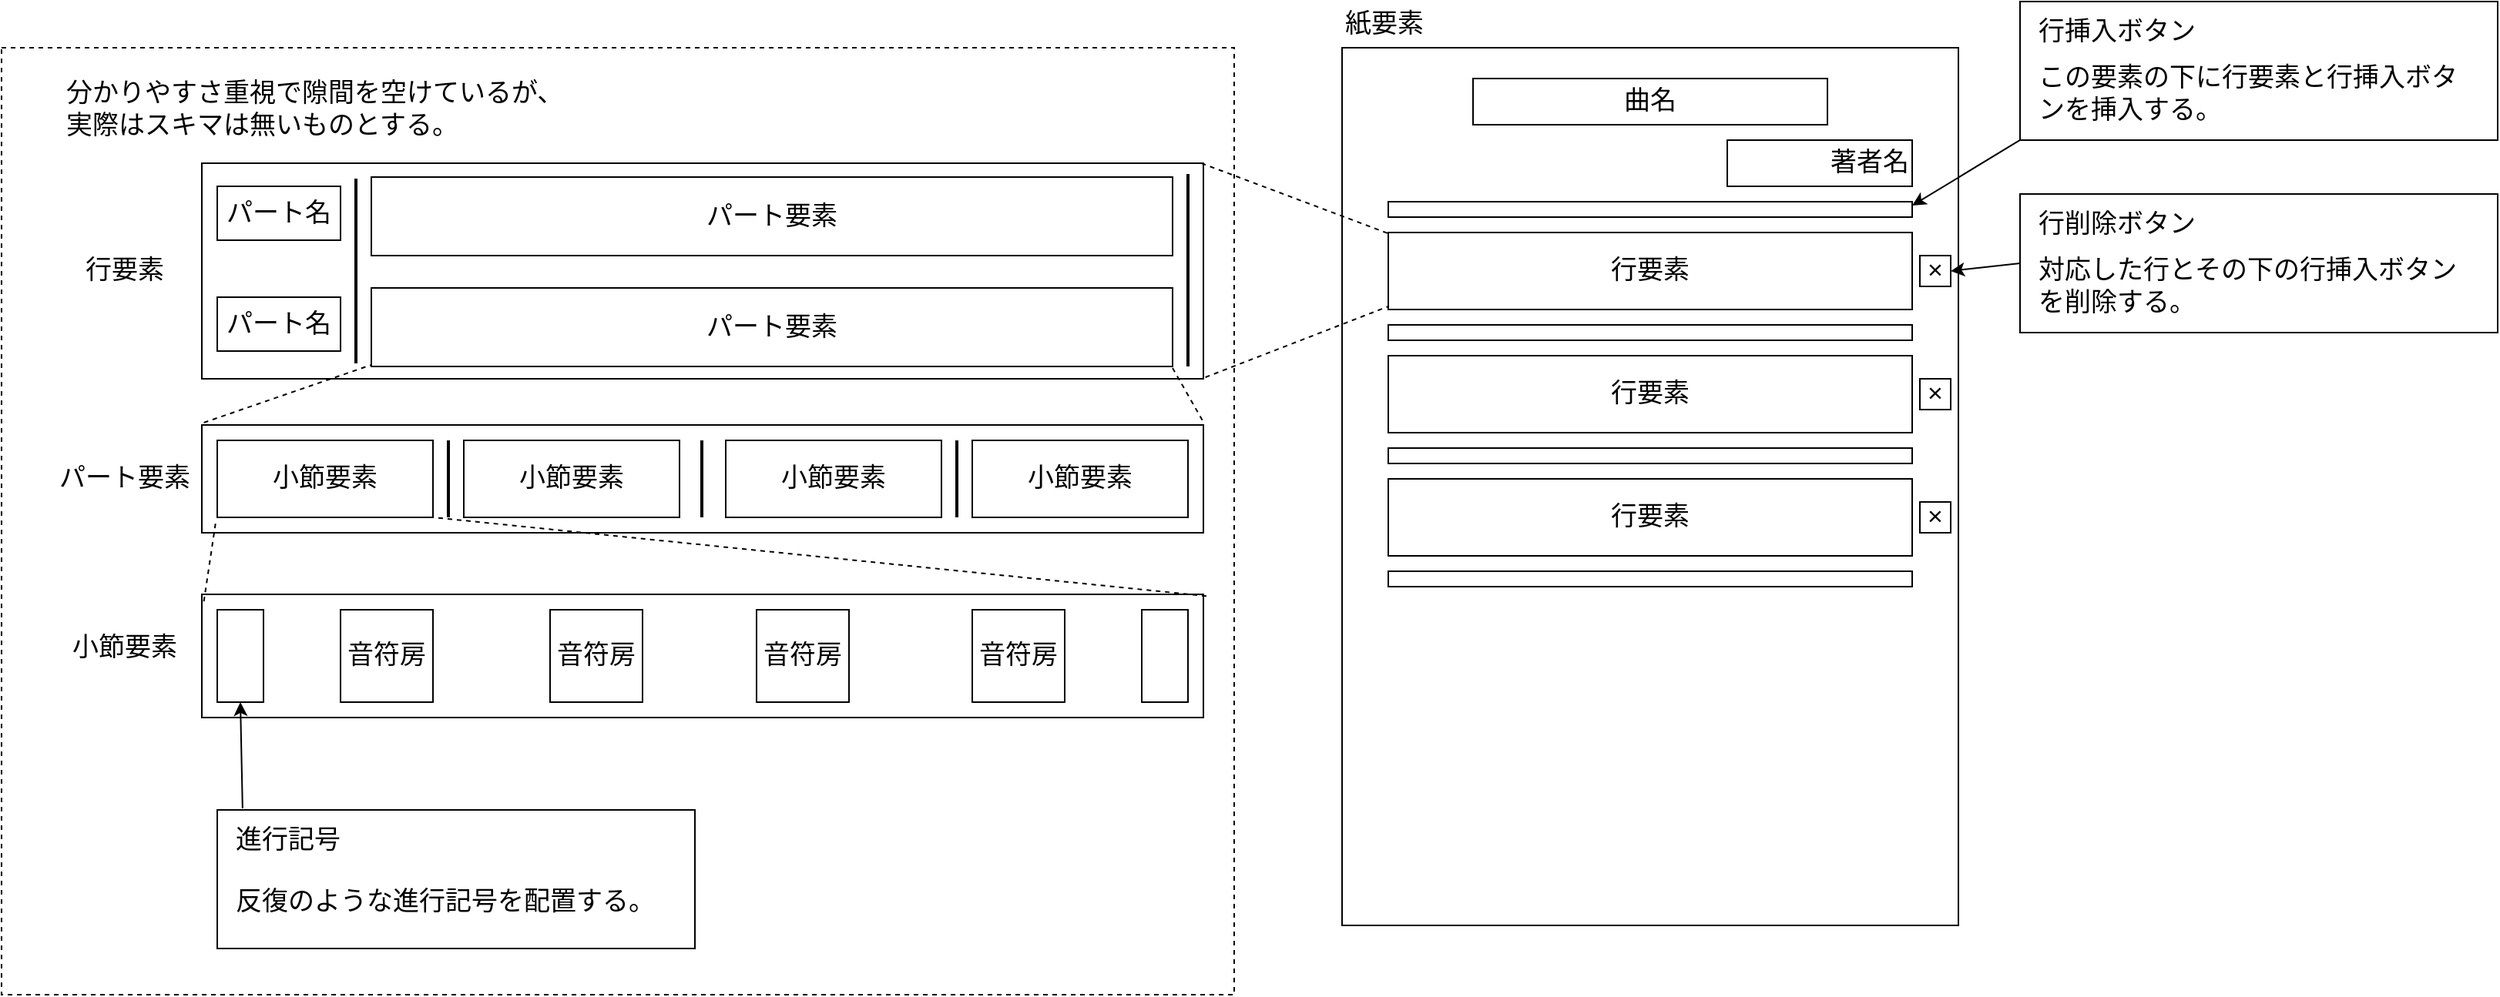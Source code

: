 <mxfile version="20.8.16" type="device" pages="2"><diagram id="mBXyxfA5A-n6NmcKTjW6" name="Page-1"><mxGraphModel dx="1849" dy="783" grid="1" gridSize="10" guides="1" tooltips="1" connect="1" arrows="1" fold="1" page="1" pageScale="1" pageWidth="827" pageHeight="1169" math="0" shadow="0"><root><mxCell id="0"/><mxCell id="1" parent="0"/><mxCell id="SQzufjAxBefp2VZ-QGKz-61" value="" style="rounded=0;whiteSpace=wrap;html=1;fontSize=17;align=left;dashed=1;" parent="1" vertex="1"><mxGeometry x="-800" y="80" width="800" height="615" as="geometry"/></mxCell><mxCell id="SQzufjAxBefp2VZ-QGKz-1" value="" style="rounded=0;whiteSpace=wrap;html=1;" parent="1" vertex="1"><mxGeometry x="70" y="80" width="400" height="570" as="geometry"/></mxCell><mxCell id="SQzufjAxBefp2VZ-QGKz-2" value="曲名" style="rounded=0;whiteSpace=wrap;html=1;fontSize=17;" parent="1" vertex="1"><mxGeometry x="155" y="100" width="230" height="30" as="geometry"/></mxCell><mxCell id="SQzufjAxBefp2VZ-QGKz-3" value="著者名" style="rounded=0;whiteSpace=wrap;html=1;fontSize=17;align=right;" parent="1" vertex="1"><mxGeometry x="320" y="140" width="120" height="30" as="geometry"/></mxCell><mxCell id="SQzufjAxBefp2VZ-QGKz-4" value="行要素" style="rounded=0;whiteSpace=wrap;html=1;fontSize=17;" parent="1" vertex="1"><mxGeometry x="100" y="200" width="340" height="50" as="geometry"/></mxCell><mxCell id="SQzufjAxBefp2VZ-QGKz-5" value="" style="rounded=0;whiteSpace=wrap;html=1;fontSize=17;" parent="1" vertex="1"><mxGeometry x="100" y="180" width="340" height="10" as="geometry"/></mxCell><mxCell id="SQzufjAxBefp2VZ-QGKz-6" value="" style="rounded=0;whiteSpace=wrap;html=1;fontSize=17;" parent="1" vertex="1"><mxGeometry x="100" y="260" width="340" height="10" as="geometry"/></mxCell><mxCell id="SQzufjAxBefp2VZ-QGKz-7" value="" style="endArrow=classic;html=1;fontSize=17;entryX=1;entryY=0.25;entryDx=0;entryDy=0;exitX=0.008;exitY=0.983;exitDx=0;exitDy=0;exitPerimeter=0;" parent="1" source="SQzufjAxBefp2VZ-QGKz-9" target="SQzufjAxBefp2VZ-QGKz-5" edge="1"><mxGeometry width="50" height="50" relative="1" as="geometry"><mxPoint x="530" y="120" as="sourcePoint"/><mxPoint x="120" y="670" as="targetPoint"/></mxGeometry></mxCell><mxCell id="SQzufjAxBefp2VZ-QGKz-9" value="" style="rounded=0;whiteSpace=wrap;html=1;fontSize=17;" parent="1" vertex="1"><mxGeometry x="510" y="50" width="310" height="90" as="geometry"/></mxCell><mxCell id="SQzufjAxBefp2VZ-QGKz-8" value="行挿入ボタン" style="text;html=1;strokeColor=none;fillColor=none;align=left;verticalAlign=middle;whiteSpace=wrap;rounded=0;fontSize=17;" parent="1" vertex="1"><mxGeometry x="520" y="60" width="200" height="20" as="geometry"/></mxCell><mxCell id="SQzufjAxBefp2VZ-QGKz-10" value="この要素の下に行要素と行挿入ボタンを挿入する。" style="text;html=1;strokeColor=none;fillColor=none;align=left;verticalAlign=middle;whiteSpace=wrap;rounded=0;fontSize=17;" parent="1" vertex="1"><mxGeometry x="520" y="90" width="290" height="40" as="geometry"/></mxCell><mxCell id="SQzufjAxBefp2VZ-QGKz-11" value="×" style="rounded=0;whiteSpace=wrap;html=1;fontSize=17;align=center;" parent="1" vertex="1"><mxGeometry x="445" y="215" width="20" height="20" as="geometry"/></mxCell><mxCell id="SQzufjAxBefp2VZ-QGKz-12" value="" style="rounded=0;whiteSpace=wrap;html=1;fontSize=17;" parent="1" vertex="1"><mxGeometry x="510" y="175" width="310" height="90" as="geometry"/></mxCell><mxCell id="SQzufjAxBefp2VZ-QGKz-13" value="行削除ボタン" style="text;html=1;strokeColor=none;fillColor=none;align=left;verticalAlign=middle;whiteSpace=wrap;rounded=0;fontSize=17;" parent="1" vertex="1"><mxGeometry x="520" y="185" width="200" height="20" as="geometry"/></mxCell><mxCell id="SQzufjAxBefp2VZ-QGKz-14" value="対応した行とその下の行挿入ボタンを削除する。" style="text;html=1;strokeColor=none;fillColor=none;align=left;verticalAlign=middle;whiteSpace=wrap;rounded=0;fontSize=17;" parent="1" vertex="1"><mxGeometry x="520" y="215" width="290" height="40" as="geometry"/></mxCell><mxCell id="SQzufjAxBefp2VZ-QGKz-15" value="" style="endArrow=classic;html=1;fontSize=17;entryX=1;entryY=0.5;entryDx=0;entryDy=0;exitX=0;exitY=0.5;exitDx=0;exitDy=0;" parent="1" source="SQzufjAxBefp2VZ-QGKz-12" target="SQzufjAxBefp2VZ-QGKz-11" edge="1"><mxGeometry width="50" height="50" relative="1" as="geometry"><mxPoint x="522.48" y="148.47" as="sourcePoint"/><mxPoint x="450" y="192.5" as="targetPoint"/></mxGeometry></mxCell><mxCell id="SQzufjAxBefp2VZ-QGKz-16" value="" style="rounded=0;whiteSpace=wrap;html=1;fontSize=17;align=left;" parent="1" vertex="1"><mxGeometry x="-670" y="155" width="650" height="140" as="geometry"/></mxCell><mxCell id="SQzufjAxBefp2VZ-QGKz-17" value="" style="endArrow=none;html=1;fontSize=17;entryX=0.003;entryY=0.02;entryDx=0;entryDy=0;entryPerimeter=0;exitX=0.998;exitY=0;exitDx=0;exitDy=0;exitPerimeter=0;dashed=1;" parent="1" source="SQzufjAxBefp2VZ-QGKz-16" target="SQzufjAxBefp2VZ-QGKz-4" edge="1"><mxGeometry width="50" height="50" relative="1" as="geometry"><mxPoint x="-10" y="81" as="sourcePoint"/><mxPoint x="-620" y="670" as="targetPoint"/></mxGeometry></mxCell><mxCell id="SQzufjAxBefp2VZ-QGKz-18" value="" style="endArrow=none;html=1;fontSize=17;entryX=0;entryY=0.96;entryDx=0;entryDy=0;entryPerimeter=0;exitX=1.002;exitY=0.993;exitDx=0;exitDy=0;exitPerimeter=0;dashed=1;" parent="1" source="SQzufjAxBefp2VZ-QGKz-16" target="SQzufjAxBefp2VZ-QGKz-4" edge="1"><mxGeometry width="50" height="50" relative="1" as="geometry"><mxPoint x="-24" y="250" as="sourcePoint"/><mxPoint x="50" y="270" as="targetPoint"/></mxGeometry></mxCell><mxCell id="SQzufjAxBefp2VZ-QGKz-19" value="パート名" style="rounded=0;whiteSpace=wrap;html=1;fontSize=17;align=center;" parent="1" vertex="1"><mxGeometry x="-660" y="170" width="80" height="35" as="geometry"/></mxCell><mxCell id="SQzufjAxBefp2VZ-QGKz-20" value="" style="endArrow=none;html=1;fontSize=17;strokeWidth=2;" parent="1" edge="1"><mxGeometry width="50" height="50" relative="1" as="geometry"><mxPoint x="-570" y="285" as="sourcePoint"/><mxPoint x="-570" y="165" as="targetPoint"/><Array as="points"/></mxGeometry></mxCell><mxCell id="SQzufjAxBefp2VZ-QGKz-21" value="" style="endArrow=none;html=1;fontSize=17;strokeWidth=2;" parent="1" edge="1"><mxGeometry width="50" height="50" relative="1" as="geometry"><mxPoint x="-30" y="287" as="sourcePoint"/><mxPoint x="-30" y="162" as="targetPoint"/></mxGeometry></mxCell><mxCell id="SQzufjAxBefp2VZ-QGKz-25" value="パート要素" style="rounded=0;whiteSpace=wrap;html=1;fontSize=17;align=center;" parent="1" vertex="1"><mxGeometry x="-560" y="164" width="520" height="51" as="geometry"/></mxCell><mxCell id="SQzufjAxBefp2VZ-QGKz-26" value="パート名" style="rounded=0;whiteSpace=wrap;html=1;fontSize=17;align=center;" parent="1" vertex="1"><mxGeometry x="-660" y="242" width="80" height="35" as="geometry"/></mxCell><mxCell id="SQzufjAxBefp2VZ-QGKz-29" value="パート要素" style="rounded=0;whiteSpace=wrap;html=1;fontSize=17;align=center;" parent="1" vertex="1"><mxGeometry x="-560" y="236" width="520" height="51" as="geometry"/></mxCell><mxCell id="SQzufjAxBefp2VZ-QGKz-30" value="" style="rounded=0;whiteSpace=wrap;html=1;fontSize=17;align=center;" parent="1" vertex="1"><mxGeometry x="-670" y="325" width="650" height="70" as="geometry"/></mxCell><mxCell id="SQzufjAxBefp2VZ-QGKz-32" value="" style="endArrow=none;html=1;fontSize=17;entryX=0;entryY=0.98;entryDx=0;entryDy=0;entryPerimeter=0;dashed=1;exitX=0.002;exitY=-0.022;exitDx=0;exitDy=0;exitPerimeter=0;" parent="1" source="SQzufjAxBefp2VZ-QGKz-30" target="SQzufjAxBefp2VZ-QGKz-29" edge="1"><mxGeometry width="50" height="50" relative="1" as="geometry"><mxPoint x="-660" y="325" as="sourcePoint"/><mxPoint x="111.02" y="286" as="targetPoint"/></mxGeometry></mxCell><mxCell id="SQzufjAxBefp2VZ-QGKz-33" value="" style="endArrow=none;html=1;fontSize=17;dashed=1;entryX=1.001;entryY=-0.011;entryDx=0;entryDy=0;entryPerimeter=0;" parent="1" target="SQzufjAxBefp2VZ-QGKz-30" edge="1"><mxGeometry width="50" height="50" relative="1" as="geometry"><mxPoint x="-40" y="288" as="sourcePoint"/><mxPoint x="-10" y="325" as="targetPoint"/></mxGeometry></mxCell><mxCell id="SQzufjAxBefp2VZ-QGKz-34" value="" style="endArrow=none;html=1;strokeWidth=2;fontSize=17;" parent="1" edge="1"><mxGeometry width="50" height="50" relative="1" as="geometry"><mxPoint x="-345.5" y="385" as="sourcePoint"/><mxPoint x="-345.5" y="335" as="targetPoint"/></mxGeometry></mxCell><mxCell id="SQzufjAxBefp2VZ-QGKz-35" value="" style="endArrow=none;html=1;strokeWidth=2;fontSize=17;" parent="1" edge="1"><mxGeometry width="50" height="50" relative="1" as="geometry"><mxPoint x="-180" y="385" as="sourcePoint"/><mxPoint x="-180" y="335" as="targetPoint"/></mxGeometry></mxCell><mxCell id="SQzufjAxBefp2VZ-QGKz-36" value="" style="endArrow=none;html=1;strokeWidth=2;fontSize=17;" parent="1" edge="1"><mxGeometry width="50" height="50" relative="1" as="geometry"><mxPoint x="-510" y="385" as="sourcePoint"/><mxPoint x="-510" y="335" as="targetPoint"/></mxGeometry></mxCell><mxCell id="SQzufjAxBefp2VZ-QGKz-37" value="小節要素" style="rounded=0;whiteSpace=wrap;html=1;fontSize=17;align=center;" parent="1" vertex="1"><mxGeometry x="-660" y="335" width="140" height="50" as="geometry"/></mxCell><mxCell id="SQzufjAxBefp2VZ-QGKz-38" value="小節要素" style="rounded=0;whiteSpace=wrap;html=1;fontSize=17;align=center;" parent="1" vertex="1"><mxGeometry x="-500" y="335" width="140" height="50" as="geometry"/></mxCell><mxCell id="SQzufjAxBefp2VZ-QGKz-39" value="小節要素" style="rounded=0;whiteSpace=wrap;html=1;fontSize=17;align=center;" parent="1" vertex="1"><mxGeometry x="-330" y="335" width="140" height="50" as="geometry"/></mxCell><mxCell id="SQzufjAxBefp2VZ-QGKz-40" value="小節要素" style="rounded=0;whiteSpace=wrap;html=1;fontSize=17;align=center;" parent="1" vertex="1"><mxGeometry x="-170" y="335" width="140" height="50" as="geometry"/></mxCell><mxCell id="SQzufjAxBefp2VZ-QGKz-42" value="行要素" style="text;html=1;strokeColor=none;fillColor=none;align=center;verticalAlign=middle;whiteSpace=wrap;rounded=0;fontSize=17;" parent="1" vertex="1"><mxGeometry x="-770" y="200" width="100" height="50" as="geometry"/></mxCell><mxCell id="SQzufjAxBefp2VZ-QGKz-43" value="パート要素" style="text;html=1;strokeColor=none;fillColor=none;align=center;verticalAlign=middle;whiteSpace=wrap;rounded=0;fontSize=17;" parent="1" vertex="1"><mxGeometry x="-770" y="335" width="100" height="50" as="geometry"/></mxCell><mxCell id="SQzufjAxBefp2VZ-QGKz-44" value="" style="rounded=0;whiteSpace=wrap;html=1;fontSize=17;align=center;" parent="1" vertex="1"><mxGeometry x="-670" y="435" width="650" height="80" as="geometry"/></mxCell><mxCell id="SQzufjAxBefp2VZ-QGKz-45" value="小節要素" style="text;html=1;strokeColor=none;fillColor=none;align=center;verticalAlign=middle;whiteSpace=wrap;rounded=0;fontSize=17;" parent="1" vertex="1"><mxGeometry x="-770" y="445" width="100" height="50" as="geometry"/></mxCell><mxCell id="SQzufjAxBefp2VZ-QGKz-46" value="" style="endArrow=none;html=1;fontSize=17;entryX=-0.007;entryY=1.06;entryDx=0;entryDy=0;entryPerimeter=0;dashed=1;exitX=0.002;exitY=0.057;exitDx=0;exitDy=0;exitPerimeter=0;" parent="1" source="SQzufjAxBefp2VZ-QGKz-44" target="SQzufjAxBefp2VZ-QGKz-37" edge="1"><mxGeometry width="50" height="50" relative="1" as="geometry"><mxPoint x="-658.7" y="333.46" as="sourcePoint"/><mxPoint x="-550" y="295.98" as="targetPoint"/></mxGeometry></mxCell><mxCell id="SQzufjAxBefp2VZ-QGKz-47" value="" style="endArrow=none;html=1;fontSize=17;dashed=1;exitX=1.003;exitY=0.014;exitDx=0;exitDy=0;exitPerimeter=0;" parent="1" source="SQzufjAxBefp2VZ-QGKz-44" edge="1"><mxGeometry width="50" height="50" relative="1" as="geometry"><mxPoint x="-658.7" y="438.99" as="sourcePoint"/><mxPoint x="-520" y="385" as="targetPoint"/></mxGeometry></mxCell><mxCell id="SQzufjAxBefp2VZ-QGKz-49" value="" style="rounded=0;whiteSpace=wrap;html=1;fontSize=17;align=center;" parent="1" vertex="1"><mxGeometry x="-660" y="445" width="30" height="60" as="geometry"/></mxCell><mxCell id="SQzufjAxBefp2VZ-QGKz-50" value="" style="rounded=0;whiteSpace=wrap;html=1;fontSize=17;align=center;" parent="1" vertex="1"><mxGeometry x="-60" y="445" width="30" height="60" as="geometry"/></mxCell><mxCell id="SQzufjAxBefp2VZ-QGKz-51" value="音符房" style="rounded=0;whiteSpace=wrap;html=1;fontSize=17;align=center;" parent="1" vertex="1"><mxGeometry x="-580" y="445" width="60" height="60" as="geometry"/></mxCell><mxCell id="SQzufjAxBefp2VZ-QGKz-52" value="音符房" style="rounded=0;whiteSpace=wrap;html=1;fontSize=17;align=center;" parent="1" vertex="1"><mxGeometry x="-444" y="445" width="60" height="60" as="geometry"/></mxCell><mxCell id="SQzufjAxBefp2VZ-QGKz-53" value="音符房" style="rounded=0;whiteSpace=wrap;html=1;fontSize=17;align=center;" parent="1" vertex="1"><mxGeometry x="-310" y="445" width="60" height="60" as="geometry"/></mxCell><mxCell id="SQzufjAxBefp2VZ-QGKz-54" value="音符房" style="rounded=0;whiteSpace=wrap;html=1;fontSize=17;align=center;" parent="1" vertex="1"><mxGeometry x="-170" y="445" width="60" height="60" as="geometry"/></mxCell><mxCell id="SQzufjAxBefp2VZ-QGKz-55" value="" style="rounded=0;whiteSpace=wrap;html=1;fontSize=17;" parent="1" vertex="1"><mxGeometry x="-660" y="575" width="310" height="90" as="geometry"/></mxCell><mxCell id="SQzufjAxBefp2VZ-QGKz-56" value="進行記号" style="text;html=1;strokeColor=none;fillColor=none;align=left;verticalAlign=middle;whiteSpace=wrap;rounded=0;fontSize=17;" parent="1" vertex="1"><mxGeometry x="-650" y="585" width="200" height="20" as="geometry"/></mxCell><mxCell id="SQzufjAxBefp2VZ-QGKz-57" value="反復のような進行記号を配置する。" style="text;html=1;strokeColor=none;fillColor=none;align=left;verticalAlign=middle;whiteSpace=wrap;rounded=0;fontSize=17;" parent="1" vertex="1"><mxGeometry x="-650" y="615" width="290" height="40" as="geometry"/></mxCell><mxCell id="SQzufjAxBefp2VZ-QGKz-58" value="" style="endArrow=classic;html=1;fontSize=17;entryX=0.5;entryY=1;entryDx=0;entryDy=0;exitX=0.053;exitY=-0.011;exitDx=0;exitDy=0;exitPerimeter=0;" parent="1" source="SQzufjAxBefp2VZ-QGKz-55" target="SQzufjAxBefp2VZ-QGKz-49" edge="1"><mxGeometry width="50" height="50" relative="1" as="geometry"><mxPoint x="-600" y="580" as="sourcePoint"/><mxPoint x="-677.5" y="625" as="targetPoint"/></mxGeometry></mxCell><mxCell id="SQzufjAxBefp2VZ-QGKz-60" value="分かりやすさ重視で隙間を空けているが、&lt;br&gt;実際はスキマは無いものとする。" style="text;html=1;strokeColor=none;fillColor=none;align=left;verticalAlign=middle;whiteSpace=wrap;rounded=0;fontSize=17;" parent="1" vertex="1"><mxGeometry x="-760" y="100" width="400" height="40" as="geometry"/></mxCell><mxCell id="SQzufjAxBefp2VZ-QGKz-62" value="行要素" style="rounded=0;whiteSpace=wrap;html=1;fontSize=17;" parent="1" vertex="1"><mxGeometry x="100" y="280" width="340" height="50" as="geometry"/></mxCell><mxCell id="SQzufjAxBefp2VZ-QGKz-63" value="" style="rounded=0;whiteSpace=wrap;html=1;fontSize=17;" parent="1" vertex="1"><mxGeometry x="100" y="340" width="340" height="10" as="geometry"/></mxCell><mxCell id="SQzufjAxBefp2VZ-QGKz-64" value="×" style="rounded=0;whiteSpace=wrap;html=1;fontSize=17;align=center;" parent="1" vertex="1"><mxGeometry x="445" y="295" width="20" height="20" as="geometry"/></mxCell><mxCell id="SQzufjAxBefp2VZ-QGKz-65" value="行要素" style="rounded=0;whiteSpace=wrap;html=1;fontSize=17;" parent="1" vertex="1"><mxGeometry x="100" y="360" width="340" height="50" as="geometry"/></mxCell><mxCell id="SQzufjAxBefp2VZ-QGKz-66" value="" style="rounded=0;whiteSpace=wrap;html=1;fontSize=17;" parent="1" vertex="1"><mxGeometry x="100" y="420" width="340" height="10" as="geometry"/></mxCell><mxCell id="SQzufjAxBefp2VZ-QGKz-67" value="×" style="rounded=0;whiteSpace=wrap;html=1;fontSize=17;align=center;" parent="1" vertex="1"><mxGeometry x="445" y="375" width="20" height="20" as="geometry"/></mxCell><mxCell id="SQzufjAxBefp2VZ-QGKz-68" value="紙要素" style="text;html=1;strokeColor=none;fillColor=none;align=left;verticalAlign=middle;whiteSpace=wrap;rounded=0;dashed=1;fontSize=17;" parent="1" vertex="1"><mxGeometry x="70" y="50" width="160" height="30" as="geometry"/></mxCell></root></mxGraphModel></diagram><diagram id="l5VrEkUO-0V6TNya1Ak5" name="サンプル曲"><mxGraphModel dx="717" dy="418" grid="1" gridSize="10" guides="1" tooltips="1" connect="1" arrows="1" fold="1" page="1" pageScale="1" pageWidth="827" pageHeight="1169" math="0" shadow="0"><root><mxCell id="0"/><mxCell id="1" parent="0"/><mxCell id="Y0lhkajC9MdoVnzIp58S-2" value="さんぷる曲" style="text;html=1;strokeColor=none;fillColor=none;align=center;verticalAlign=middle;whiteSpace=wrap;rounded=0;fontSize=24;" vertex="1" parent="1"><mxGeometry x="290" y="70" width="230" height="30" as="geometry"/></mxCell><mxCell id="Y0lhkajC9MdoVnzIp58S-3" value="" style="endArrow=none;html=1;rounded=0;fontSize=24;" edge="1" parent="1"><mxGeometry width="50" height="50" relative="1" as="geometry"><mxPoint x="240" y="100" as="sourcePoint"/><mxPoint x="560" y="100" as="targetPoint"/></mxGeometry></mxCell><mxCell id="Y0lhkajC9MdoVnzIp58S-4" value="作曲：だれそれ" style="text;html=1;strokeColor=none;fillColor=none;align=right;verticalAlign=middle;whiteSpace=wrap;rounded=0;fontSize=16;" vertex="1" parent="1"><mxGeometry x="542.5" y="100" width="177.5" height="30" as="geometry"/></mxCell><mxCell id="Y0lhkajC9MdoVnzIp58S-5" value="" style="endArrow=none;html=1;rounded=0;fontSize=16;strokeWidth=3;" edge="1" parent="1"><mxGeometry width="50" height="50" relative="1" as="geometry"><mxPoint x="120" y="280" as="sourcePoint"/><mxPoint x="120" y="160" as="targetPoint"/></mxGeometry></mxCell><mxCell id="Y0lhkajC9MdoVnzIp58S-6" value="" style="endArrow=none;html=1;rounded=0;fontSize=16;strokeWidth=1;strokeColor=#3333FF;" edge="1" parent="1"><mxGeometry width="50" height="50" relative="1" as="geometry"><mxPoint x="40" y="960" as="sourcePoint"/><mxPoint x="760" y="961" as="targetPoint"/><Array as="points"><mxPoint x="40" y="40"/><mxPoint x="760" y="40"/></Array></mxGeometry></mxCell><mxCell id="Y0lhkajC9MdoVnzIp58S-7" value="" style="endArrow=none;html=1;rounded=0;fontSize=16;strokeWidth=3;" edge="1" parent="1"><mxGeometry width="50" height="50" relative="1" as="geometry"><mxPoint x="720" y="280" as="sourcePoint"/><mxPoint x="720" y="160" as="targetPoint"/></mxGeometry></mxCell><mxCell id="Y0lhkajC9MdoVnzIp58S-8" value="中" style="text;html=1;strokeColor=none;fillColor=none;align=center;verticalAlign=middle;whiteSpace=wrap;rounded=0;fontSize=24;" vertex="1" parent="1"><mxGeometry x="80" y="160" width="40" height="40" as="geometry"/></mxCell><mxCell id="Y0lhkajC9MdoVnzIp58S-9" value="締" style="text;html=1;strokeColor=none;fillColor=none;align=center;verticalAlign=middle;whiteSpace=wrap;rounded=0;fontSize=24;" vertex="1" parent="1"><mxGeometry x="80" y="240" width="40" height="40" as="geometry"/></mxCell><mxCell id="mzWCVE-B4O2FhG5GAdko-1" value="" style="endArrow=none;html=1;rounded=0;strokeColor=#000000;strokeWidth=3;fontSize=16;" edge="1" parent="1"><mxGeometry width="50" height="50" relative="1" as="geometry"><mxPoint x="420" y="200" as="sourcePoint"/><mxPoint x="420" y="160" as="targetPoint"/></mxGeometry></mxCell><mxCell id="mzWCVE-B4O2FhG5GAdko-2" value="" style="endArrow=none;html=1;rounded=0;strokeColor=#000000;strokeWidth=3;fontSize=16;" edge="1" parent="1"><mxGeometry width="50" height="50" relative="1" as="geometry"><mxPoint x="420" y="280" as="sourcePoint"/><mxPoint x="420" y="240" as="targetPoint"/></mxGeometry></mxCell><mxCell id="mzWCVE-B4O2FhG5GAdko-3" value="" style="endArrow=none;html=1;rounded=0;strokeColor=#000000;strokeWidth=3;fontSize=16;" edge="1" parent="1"><mxGeometry width="50" height="50" relative="1" as="geometry"><mxPoint x="570" y="280" as="sourcePoint"/><mxPoint x="570" y="240" as="targetPoint"/></mxGeometry></mxCell><mxCell id="mzWCVE-B4O2FhG5GAdko-4" value="" style="endArrow=none;html=1;rounded=0;strokeColor=#000000;strokeWidth=3;fontSize=16;" edge="1" parent="1"><mxGeometry width="50" height="50" relative="1" as="geometry"><mxPoint x="570" y="200" as="sourcePoint"/><mxPoint x="570" y="160" as="targetPoint"/></mxGeometry></mxCell><mxCell id="mzWCVE-B4O2FhG5GAdko-5" value="" style="endArrow=none;html=1;rounded=0;strokeColor=#000000;strokeWidth=3;fontSize=16;" edge="1" parent="1"><mxGeometry width="50" height="50" relative="1" as="geometry"><mxPoint x="270" y="280" as="sourcePoint"/><mxPoint x="270" y="240" as="targetPoint"/></mxGeometry></mxCell><mxCell id="mzWCVE-B4O2FhG5GAdko-6" value="" style="endArrow=none;html=1;rounded=0;strokeColor=#000000;strokeWidth=3;fontSize=16;" edge="1" parent="1"><mxGeometry width="50" height="50" relative="1" as="geometry"><mxPoint x="270" y="200" as="sourcePoint"/><mxPoint x="270" y="160" as="targetPoint"/></mxGeometry></mxCell><mxCell id="mzWCVE-B4O2FhG5GAdko-7" value="" style="endArrow=none;html=1;rounded=0;strokeColor=#000000;strokeWidth=1;fontSize=16;" edge="1" parent="1"><mxGeometry width="50" height="50" relative="1" as="geometry"><mxPoint x="140" y="195" as="sourcePoint"/><mxPoint x="145" y="165" as="targetPoint"/><Array as="points"><mxPoint x="145" y="190"/></Array></mxGeometry></mxCell><mxCell id="mzWCVE-B4O2FhG5GAdko-18" value="" style="endArrow=none;html=1;rounded=0;strokeColor=#000000;strokeWidth=1;fontSize=16;" edge="1" parent="1"><mxGeometry width="50" height="50" relative="1" as="geometry"><mxPoint x="545" y="200" as="sourcePoint"/><mxPoint x="585" y="160" as="targetPoint"/></mxGeometry></mxCell><mxCell id="mzWCVE-B4O2FhG5GAdko-19" value="" style="endArrow=none;html=1;rounded=0;strokeColor=#000000;strokeWidth=1;fontSize=16;" edge="1" parent="1"><mxGeometry width="50" height="50" relative="1" as="geometry"><mxPoint x="555" y="200" as="sourcePoint"/><mxPoint x="595" y="160" as="targetPoint"/></mxGeometry></mxCell><mxCell id="mzWCVE-B4O2FhG5GAdko-20" value="" style="ellipse;whiteSpace=wrap;html=1;aspect=fixed;fontSize=16;fillColor=#000000;strokeColor=none;" vertex="1" parent="1"><mxGeometry x="550" y="165" width="5" height="5" as="geometry"/></mxCell><mxCell id="mzWCVE-B4O2FhG5GAdko-21" value="" style="ellipse;whiteSpace=wrap;html=1;aspect=fixed;fontSize=16;fillColor=#000000;strokeColor=none;" vertex="1" parent="1"><mxGeometry x="585" y="190" width="5" height="5" as="geometry"/></mxCell><mxCell id="mzWCVE-B4O2FhG5GAdko-34" value="" style="endArrow=none;html=1;rounded=0;strokeColor=#000000;strokeWidth=1;fontSize=16;" edge="1" parent="1"><mxGeometry width="50" height="50" relative="1" as="geometry"><mxPoint x="330" y="275" as="sourcePoint"/><mxPoint x="360" y="245" as="targetPoint"/></mxGeometry></mxCell><mxCell id="mzWCVE-B4O2FhG5GAdko-35" value="" style="ellipse;whiteSpace=wrap;html=1;aspect=fixed;fontSize=16;fillColor=#000000;strokeColor=none;" vertex="1" parent="1"><mxGeometry x="355" y="270" width="5" height="5" as="geometry"/></mxCell><mxCell id="mzWCVE-B4O2FhG5GAdko-36" value="" style="ellipse;whiteSpace=wrap;html=1;aspect=fixed;fontSize=16;fillColor=#000000;strokeColor=none;" vertex="1" parent="1"><mxGeometry x="330" y="245" width="5" height="5" as="geometry"/></mxCell><mxCell id="mzWCVE-B4O2FhG5GAdko-37" value="" style="endArrow=none;html=1;rounded=0;strokeColor=#000000;strokeWidth=1;fontSize=16;" edge="1" parent="1"><mxGeometry width="50" height="50" relative="1" as="geometry"><mxPoint x="170" y="195" as="sourcePoint"/><mxPoint x="175" y="165" as="targetPoint"/><Array as="points"><mxPoint x="175" y="190"/></Array></mxGeometry></mxCell><mxCell id="mzWCVE-B4O2FhG5GAdko-38" value="" style="endArrow=none;html=1;rounded=0;strokeColor=#000000;strokeWidth=1;fontSize=16;" edge="1" parent="1"><mxGeometry width="50" height="50" relative="1" as="geometry"><mxPoint x="200" y="195" as="sourcePoint"/><mxPoint x="205" y="165" as="targetPoint"/><Array as="points"><mxPoint x="205" y="190"/></Array></mxGeometry></mxCell><mxCell id="mzWCVE-B4O2FhG5GAdko-39" value="" style="endArrow=none;html=1;rounded=0;strokeColor=#000000;strokeWidth=1;fontSize=16;" edge="1" parent="1"><mxGeometry width="50" height="50" relative="1" as="geometry"><mxPoint x="230" y="195" as="sourcePoint"/><mxPoint x="235" y="165" as="targetPoint"/><Array as="points"><mxPoint x="235" y="190"/></Array></mxGeometry></mxCell><mxCell id="mzWCVE-B4O2FhG5GAdko-54" value="" style="endArrow=none;html=1;rounded=0;strokeColor=#000000;strokeWidth=1;fontSize=16;" edge="1" parent="1"><mxGeometry width="50" height="50" relative="1" as="geometry"><mxPoint x="290" y="195" as="sourcePoint"/><mxPoint x="295" y="165" as="targetPoint"/><Array as="points"><mxPoint x="295" y="190"/></Array></mxGeometry></mxCell><mxCell id="mzWCVE-B4O2FhG5GAdko-55" value="" style="endArrow=none;html=1;rounded=0;strokeColor=#000000;strokeWidth=1;fontSize=16;" edge="1" parent="1"><mxGeometry width="50" height="50" relative="1" as="geometry"><mxPoint x="320" y="195" as="sourcePoint"/><mxPoint x="325" y="165" as="targetPoint"/><Array as="points"><mxPoint x="325" y="190"/></Array></mxGeometry></mxCell><mxCell id="mzWCVE-B4O2FhG5GAdko-56" value="" style="endArrow=none;html=1;rounded=0;strokeColor=#000000;strokeWidth=1;fontSize=16;" edge="1" parent="1"><mxGeometry width="50" height="50" relative="1" as="geometry"><mxPoint x="350" y="195" as="sourcePoint"/><mxPoint x="355" y="165" as="targetPoint"/><Array as="points"><mxPoint x="355" y="190"/></Array></mxGeometry></mxCell><mxCell id="mzWCVE-B4O2FhG5GAdko-58" value="" style="endArrow=none;html=1;rounded=0;strokeColor=#000000;strokeWidth=1;fontSize=16;" edge="1" parent="1"><mxGeometry width="50" height="50" relative="1" as="geometry"><mxPoint x="305" y="195" as="sourcePoint"/><mxPoint x="310" y="165" as="targetPoint"/><Array as="points"><mxPoint x="310" y="190"/></Array></mxGeometry></mxCell><mxCell id="mzWCVE-B4O2FhG5GAdko-59" value="" style="endArrow=none;html=1;rounded=0;strokeColor=#000000;strokeWidth=1;fontSize=16;" edge="1" parent="1"><mxGeometry width="50" height="50" relative="1" as="geometry"><mxPoint x="335" y="195" as="sourcePoint"/><mxPoint x="340" y="165" as="targetPoint"/><Array as="points"><mxPoint x="340" y="190"/></Array></mxGeometry></mxCell><mxCell id="mzWCVE-B4O2FhG5GAdko-60" value="" style="endArrow=none;html=1;rounded=0;strokeColor=#000000;strokeWidth=1;fontSize=16;" edge="1" parent="1"><mxGeometry width="50" height="50" relative="1" as="geometry"><mxPoint x="365" y="195" as="sourcePoint"/><mxPoint x="370" y="165" as="targetPoint"/><Array as="points"><mxPoint x="370" y="190"/></Array></mxGeometry></mxCell><mxCell id="mzWCVE-B4O2FhG5GAdko-62" value="" style="endArrow=none;html=1;rounded=0;strokeColor=#000000;strokeWidth=2;fontSize=16;" edge="1" parent="1"><mxGeometry width="50" height="50" relative="1" as="geometry"><mxPoint x="295" y="166" as="sourcePoint"/><mxPoint x="310" y="166" as="targetPoint"/></mxGeometry></mxCell><mxCell id="mzWCVE-B4O2FhG5GAdko-63" value="" style="endArrow=none;html=1;rounded=0;strokeColor=#000000;strokeWidth=2;fontSize=16;" edge="1" parent="1"><mxGeometry width="50" height="50" relative="1" as="geometry"><mxPoint x="325" y="166" as="sourcePoint"/><mxPoint x="340" y="166" as="targetPoint"/></mxGeometry></mxCell><mxCell id="mzWCVE-B4O2FhG5GAdko-64" value="" style="endArrow=none;html=1;rounded=0;strokeColor=#000000;strokeWidth=2;fontSize=16;" edge="1" parent="1"><mxGeometry width="50" height="50" relative="1" as="geometry"><mxPoint x="355" y="166" as="sourcePoint"/><mxPoint x="370" y="166" as="targetPoint"/></mxGeometry></mxCell><mxCell id="mzWCVE-B4O2FhG5GAdko-66" value="" style="endArrow=none;html=1;rounded=0;strokeColor=#000000;strokeWidth=1;fontSize=16;" edge="1" parent="1"><mxGeometry width="50" height="50" relative="1" as="geometry"><mxPoint x="140" y="275" as="sourcePoint"/><mxPoint x="145" y="245" as="targetPoint"/><Array as="points"><mxPoint x="145" y="270"/></Array></mxGeometry></mxCell><mxCell id="mzWCVE-B4O2FhG5GAdko-67" value="" style="endArrow=none;html=1;rounded=0;strokeColor=#000000;strokeWidth=1;fontSize=16;" edge="1" parent="1"><mxGeometry width="50" height="50" relative="1" as="geometry"><mxPoint x="170" y="275" as="sourcePoint"/><mxPoint x="175" y="245" as="targetPoint"/><Array as="points"><mxPoint x="175" y="270"/></Array></mxGeometry></mxCell><mxCell id="mzWCVE-B4O2FhG5GAdko-68" value="" style="endArrow=none;html=1;rounded=0;strokeColor=#000000;strokeWidth=1;fontSize=16;" edge="1" parent="1"><mxGeometry width="50" height="50" relative="1" as="geometry"><mxPoint x="200" y="275" as="sourcePoint"/><mxPoint x="205" y="245" as="targetPoint"/><Array as="points"><mxPoint x="205" y="270"/></Array></mxGeometry></mxCell><mxCell id="mzWCVE-B4O2FhG5GAdko-69" value="" style="endArrow=none;html=1;rounded=0;strokeColor=#000000;strokeWidth=1;fontSize=16;" edge="1" parent="1"><mxGeometry width="50" height="50" relative="1" as="geometry"><mxPoint x="230" y="275" as="sourcePoint"/><mxPoint x="235" y="245" as="targetPoint"/><Array as="points"><mxPoint x="235" y="270"/></Array></mxGeometry></mxCell><mxCell id="mzWCVE-B4O2FhG5GAdko-70" value="" style="endArrow=none;html=1;rounded=0;strokeColor=#000000;strokeWidth=1;fontSize=16;" edge="1" parent="1"><mxGeometry width="50" height="50" relative="1" as="geometry"><mxPoint x="155" y="275" as="sourcePoint"/><mxPoint x="160" y="245" as="targetPoint"/><Array as="points"><mxPoint x="160" y="270"/></Array></mxGeometry></mxCell><mxCell id="mzWCVE-B4O2FhG5GAdko-71" value="" style="endArrow=none;html=1;rounded=0;strokeColor=#000000;strokeWidth=1;fontSize=16;" edge="1" parent="1"><mxGeometry width="50" height="50" relative="1" as="geometry"><mxPoint x="185" y="275" as="sourcePoint"/><mxPoint x="190" y="245" as="targetPoint"/><Array as="points"><mxPoint x="190" y="270"/></Array></mxGeometry></mxCell><mxCell id="mzWCVE-B4O2FhG5GAdko-72" value="" style="endArrow=none;html=1;rounded=0;strokeColor=#000000;strokeWidth=1;fontSize=16;" edge="1" parent="1"><mxGeometry width="50" height="50" relative="1" as="geometry"><mxPoint x="215" y="275" as="sourcePoint"/><mxPoint x="220" y="245" as="targetPoint"/><Array as="points"><mxPoint x="220" y="270"/></Array></mxGeometry></mxCell><mxCell id="mzWCVE-B4O2FhG5GAdko-73" value="" style="endArrow=none;html=1;rounded=0;strokeColor=#000000;strokeWidth=1;fontSize=16;" edge="1" parent="1"><mxGeometry width="50" height="50" relative="1" as="geometry"><mxPoint x="245" y="275" as="sourcePoint"/><mxPoint x="250" y="245" as="targetPoint"/><Array as="points"><mxPoint x="250" y="270"/></Array></mxGeometry></mxCell><mxCell id="mzWCVE-B4O2FhG5GAdko-74" value="" style="endArrow=none;html=1;rounded=0;strokeColor=#000000;strokeWidth=2;fontSize=16;" edge="1" parent="1"><mxGeometry width="50" height="50" relative="1" as="geometry"><mxPoint x="145" y="246" as="sourcePoint"/><mxPoint x="160" y="246" as="targetPoint"/></mxGeometry></mxCell><mxCell id="mzWCVE-B4O2FhG5GAdko-75" value="" style="endArrow=none;html=1;rounded=0;strokeColor=#000000;strokeWidth=2;fontSize=16;" edge="1" parent="1"><mxGeometry width="50" height="50" relative="1" as="geometry"><mxPoint x="175" y="246" as="sourcePoint"/><mxPoint x="190" y="246" as="targetPoint"/></mxGeometry></mxCell><mxCell id="mzWCVE-B4O2FhG5GAdko-76" value="" style="endArrow=none;html=1;rounded=0;strokeColor=#000000;strokeWidth=2;fontSize=16;" edge="1" parent="1"><mxGeometry width="50" height="50" relative="1" as="geometry"><mxPoint x="205" y="246" as="sourcePoint"/><mxPoint x="220" y="246" as="targetPoint"/></mxGeometry></mxCell><mxCell id="mzWCVE-B4O2FhG5GAdko-77" value="" style="endArrow=none;html=1;rounded=0;strokeColor=#000000;strokeWidth=2;fontSize=16;" edge="1" parent="1"><mxGeometry width="50" height="50" relative="1" as="geometry"><mxPoint x="235" y="246" as="sourcePoint"/><mxPoint x="250" y="246" as="targetPoint"/></mxGeometry></mxCell><mxCell id="mzWCVE-B4O2FhG5GAdko-78" value="" style="endArrow=none;html=1;rounded=0;strokeColor=#000000;strokeWidth=1;fontSize=16;" edge="1" parent="1"><mxGeometry width="50" height="50" relative="1" as="geometry"><mxPoint x="155" y="250" as="sourcePoint"/><mxPoint x="160" y="250" as="targetPoint"/></mxGeometry></mxCell><mxCell id="mzWCVE-B4O2FhG5GAdko-79" value="" style="endArrow=none;html=1;rounded=0;strokeColor=#000000;strokeWidth=1;fontSize=16;" edge="1" parent="1"><mxGeometry width="50" height="50" relative="1" as="geometry"><mxPoint x="215" y="250" as="sourcePoint"/><mxPoint x="220" y="250" as="targetPoint"/></mxGeometry></mxCell><mxCell id="mzWCVE-B4O2FhG5GAdko-80" value="" style="endArrow=none;html=1;rounded=0;strokeColor=#000000;strokeWidth=1;fontSize=16;" edge="1" parent="1"><mxGeometry width="50" height="50" relative="1" as="geometry"><mxPoint x="480" y="275" as="sourcePoint"/><mxPoint x="510" y="245" as="targetPoint"/></mxGeometry></mxCell><mxCell id="mzWCVE-B4O2FhG5GAdko-81" value="" style="ellipse;whiteSpace=wrap;html=1;aspect=fixed;fontSize=16;fillColor=#000000;strokeColor=none;" vertex="1" parent="1"><mxGeometry x="505" y="270" width="5" height="5" as="geometry"/></mxCell><mxCell id="mzWCVE-B4O2FhG5GAdko-82" value="" style="ellipse;whiteSpace=wrap;html=1;aspect=fixed;fontSize=16;fillColor=#000000;strokeColor=none;" vertex="1" parent="1"><mxGeometry x="480" y="245" width="5" height="5" as="geometry"/></mxCell><mxCell id="mzWCVE-B4O2FhG5GAdko-85" value="" style="endArrow=none;html=1;rounded=0;strokeColor=#000000;strokeWidth=1;fontSize=16;" edge="1" parent="1"><mxGeometry width="50" height="50" relative="1" as="geometry"><mxPoint x="630" y="275" as="sourcePoint"/><mxPoint x="660" y="245" as="targetPoint"/></mxGeometry></mxCell><mxCell id="mzWCVE-B4O2FhG5GAdko-86" value="" style="ellipse;whiteSpace=wrap;html=1;aspect=fixed;fontSize=16;fillColor=#000000;strokeColor=none;" vertex="1" parent="1"><mxGeometry x="655" y="270" width="5" height="5" as="geometry"/></mxCell><mxCell id="mzWCVE-B4O2FhG5GAdko-87" value="" style="ellipse;whiteSpace=wrap;html=1;aspect=fixed;fontSize=16;fillColor=#000000;strokeColor=none;" vertex="1" parent="1"><mxGeometry x="630" y="245" width="5" height="5" as="geometry"/></mxCell><mxCell id="mzWCVE-B4O2FhG5GAdko-88" value="テンテケ" style="text;html=1;strokeColor=none;fillColor=none;align=center;verticalAlign=middle;whiteSpace=wrap;rounded=0;fontSize=7;" vertex="1" parent="1"><mxGeometry x="131" y="280" width="39" height="10" as="geometry"/></mxCell><mxCell id="mzWCVE-B4O2FhG5GAdko-90" value="テンテン" style="text;html=1;strokeColor=none;fillColor=none;align=center;verticalAlign=middle;whiteSpace=wrap;rounded=0;fontSize=7;" vertex="1" parent="1"><mxGeometry x="165" y="280" width="30" height="10" as="geometry"/></mxCell><mxCell id="mzWCVE-B4O2FhG5GAdko-91" value="テンテケ" style="text;html=1;strokeColor=none;fillColor=none;align=center;verticalAlign=middle;whiteSpace=wrap;rounded=0;fontSize=7;" vertex="1" parent="1"><mxGeometry x="190" y="280" width="39" height="10" as="geometry"/></mxCell><mxCell id="mzWCVE-B4O2FhG5GAdko-92" value="テンテン" style="text;html=1;strokeColor=none;fillColor=none;align=center;verticalAlign=middle;whiteSpace=wrap;rounded=0;fontSize=7;" vertex="1" parent="1"><mxGeometry x="224" y="280" width="30" height="10" as="geometry"/></mxCell><mxCell id="mzWCVE-B4O2FhG5GAdko-96" value="ドン" style="text;html=1;strokeColor=none;fillColor=none;align=center;verticalAlign=middle;whiteSpace=wrap;rounded=0;fontSize=7;" vertex="1" parent="1"><mxGeometry x="128" y="200" width="29" height="10" as="geometry"/></mxCell><mxCell id="mzWCVE-B4O2FhG5GAdko-97" value="ドン" style="text;html=1;strokeColor=none;fillColor=none;align=center;verticalAlign=middle;whiteSpace=wrap;rounded=0;fontSize=7;" vertex="1" parent="1"><mxGeometry x="162" y="200" width="25" height="10" as="geometry"/></mxCell><mxCell id="mzWCVE-B4O2FhG5GAdko-98" value="ドン" style="text;html=1;strokeColor=none;fillColor=none;align=center;verticalAlign=middle;whiteSpace=wrap;rounded=0;fontSize=7;" vertex="1" parent="1"><mxGeometry x="188" y="200" width="30" height="10" as="geometry"/></mxCell><mxCell id="mzWCVE-B4O2FhG5GAdko-99" value="ドン" style="text;html=1;strokeColor=none;fillColor=none;align=center;verticalAlign=middle;whiteSpace=wrap;rounded=0;fontSize=7;" vertex="1" parent="1"><mxGeometry x="219" y="200" width="26" height="10" as="geometry"/></mxCell><mxCell id="mzWCVE-B4O2FhG5GAdko-100" value="ドコ" style="text;html=1;strokeColor=none;fillColor=none;align=center;verticalAlign=middle;whiteSpace=wrap;rounded=0;fontSize=7;" vertex="1" parent="1"><mxGeometry x="285" y="200" width="29" height="10" as="geometry"/></mxCell><mxCell id="mzWCVE-B4O2FhG5GAdko-101" value="ドコ" style="text;html=1;strokeColor=none;fillColor=none;align=center;verticalAlign=middle;whiteSpace=wrap;rounded=0;fontSize=7;" vertex="1" parent="1"><mxGeometry x="319" y="200" width="25" height="10" as="geometry"/></mxCell><mxCell id="mzWCVE-B4O2FhG5GAdko-102" value="ドコ" style="text;html=1;strokeColor=none;fillColor=none;align=center;verticalAlign=middle;whiteSpace=wrap;rounded=0;fontSize=7;" vertex="1" parent="1"><mxGeometry x="345" y="200" width="30" height="10" as="geometry"/></mxCell><mxCell id="mzWCVE-B4O2FhG5GAdko-104" value="〇" style="text;html=1;strokeColor=none;fillColor=none;align=center;verticalAlign=middle;whiteSpace=wrap;rounded=0;fontSize=7;fontStyle=1" vertex="1" parent="1"><mxGeometry x="134" y="150" width="17" height="10" as="geometry"/></mxCell><mxCell id="mzWCVE-B4O2FhG5GAdko-105" value="✕" style="text;html=1;strokeColor=none;fillColor=none;align=center;verticalAlign=middle;whiteSpace=wrap;rounded=0;fontSize=7;fontStyle=1" vertex="1" parent="1"><mxGeometry x="165" y="150" width="17" height="10" as="geometry"/></mxCell><mxCell id="mzWCVE-B4O2FhG5GAdko-106" value="〇" style="text;html=1;strokeColor=none;fillColor=none;align=center;verticalAlign=middle;whiteSpace=wrap;rounded=0;fontSize=7;fontStyle=1" vertex="1" parent="1"><mxGeometry x="195" y="150" width="17" height="10" as="geometry"/></mxCell><mxCell id="mzWCVE-B4O2FhG5GAdko-107" value="✕" style="text;html=1;strokeColor=none;fillColor=none;align=center;verticalAlign=middle;whiteSpace=wrap;rounded=0;fontSize=7;fontStyle=1" vertex="1" parent="1"><mxGeometry x="225" y="150" width="17" height="10" as="geometry"/></mxCell><mxCell id="mzWCVE-B4O2FhG5GAdko-108" value="〇" style="text;html=1;strokeColor=none;fillColor=none;align=center;verticalAlign=middle;whiteSpace=wrap;rounded=0;fontSize=7;fontStyle=1" vertex="1" parent="1"><mxGeometry x="285" y="150" width="17" height="10" as="geometry"/></mxCell><mxCell id="mzWCVE-B4O2FhG5GAdko-109" value="✕" style="text;html=1;strokeColor=none;fillColor=none;align=center;verticalAlign=middle;whiteSpace=wrap;rounded=0;fontSize=7;fontStyle=1" vertex="1" parent="1"><mxGeometry x="300" y="150" width="17" height="10" as="geometry"/></mxCell><mxCell id="mzWCVE-B4O2FhG5GAdko-110" value="〇" style="text;html=1;strokeColor=none;fillColor=none;align=center;verticalAlign=middle;whiteSpace=wrap;rounded=0;fontSize=7;fontStyle=1" vertex="1" parent="1"><mxGeometry x="314" y="150" width="17" height="10" as="geometry"/></mxCell><mxCell id="mzWCVE-B4O2FhG5GAdko-111" value="✕" style="text;html=1;strokeColor=none;fillColor=none;align=center;verticalAlign=middle;whiteSpace=wrap;rounded=0;fontSize=7;fontStyle=1" vertex="1" parent="1"><mxGeometry x="329" y="150" width="17" height="10" as="geometry"/></mxCell><mxCell id="mzWCVE-B4O2FhG5GAdko-112" value="〇" style="text;html=1;strokeColor=none;fillColor=none;align=center;verticalAlign=middle;whiteSpace=wrap;rounded=0;fontSize=7;fontStyle=1" vertex="1" parent="1"><mxGeometry x="345" y="150" width="17" height="10" as="geometry"/></mxCell><mxCell id="mzWCVE-B4O2FhG5GAdko-113" value="✕" style="text;html=1;strokeColor=none;fillColor=none;align=center;verticalAlign=middle;whiteSpace=wrap;rounded=0;fontSize=7;fontStyle=1" vertex="1" parent="1"><mxGeometry x="360" y="150" width="17" height="10" as="geometry"/></mxCell><mxCell id="mzWCVE-B4O2FhG5GAdko-116" value="〇" style="text;html=1;strokeColor=none;fillColor=none;align=center;verticalAlign=middle;whiteSpace=wrap;rounded=0;fontSize=7;fontStyle=1" vertex="1" parent="1"><mxGeometry x="134" y="230" width="17" height="10" as="geometry"/></mxCell><mxCell id="mzWCVE-B4O2FhG5GAdko-117" value="✕" style="text;html=1;strokeColor=none;fillColor=none;align=center;verticalAlign=middle;whiteSpace=wrap;rounded=0;fontSize=7;fontStyle=1" vertex="1" parent="1"><mxGeometry x="149" y="230" width="17" height="10" as="geometry"/></mxCell><mxCell id="mzWCVE-B4O2FhG5GAdko-118" value="〇" style="text;html=1;strokeColor=none;fillColor=none;align=center;verticalAlign=middle;whiteSpace=wrap;rounded=0;fontSize=7;fontStyle=1" vertex="1" parent="1"><mxGeometry x="163" y="230" width="17" height="10" as="geometry"/></mxCell><mxCell id="mzWCVE-B4O2FhG5GAdko-119" value="✕" style="text;html=1;strokeColor=none;fillColor=none;align=center;verticalAlign=middle;whiteSpace=wrap;rounded=0;fontSize=7;fontStyle=1" vertex="1" parent="1"><mxGeometry x="178" y="230" width="17" height="10" as="geometry"/></mxCell><mxCell id="mzWCVE-B4O2FhG5GAdko-120" value="〇" style="text;html=1;strokeColor=none;fillColor=none;align=center;verticalAlign=middle;whiteSpace=wrap;rounded=0;fontSize=7;fontStyle=1" vertex="1" parent="1"><mxGeometry x="194" y="230" width="17" height="10" as="geometry"/></mxCell><mxCell id="mzWCVE-B4O2FhG5GAdko-121" value="✕" style="text;html=1;strokeColor=none;fillColor=none;align=center;verticalAlign=middle;whiteSpace=wrap;rounded=0;fontSize=7;fontStyle=1" vertex="1" parent="1"><mxGeometry x="209" y="230" width="17" height="10" as="geometry"/></mxCell><mxCell id="mzWCVE-B4O2FhG5GAdko-122" value="〇" style="text;html=1;strokeColor=none;fillColor=none;align=center;verticalAlign=middle;whiteSpace=wrap;rounded=0;fontSize=7;fontStyle=1" vertex="1" parent="1"><mxGeometry x="225" y="230" width="17" height="10" as="geometry"/></mxCell><mxCell id="mzWCVE-B4O2FhG5GAdko-123" value="✕" style="text;html=1;strokeColor=none;fillColor=none;align=center;verticalAlign=middle;whiteSpace=wrap;rounded=0;fontSize=7;fontStyle=1" vertex="1" parent="1"><mxGeometry x="240" y="230" width="17" height="10" as="geometry"/></mxCell><mxCell id="mzWCVE-B4O2FhG5GAdko-209" value="" style="endArrow=none;html=1;rounded=0;fontSize=16;strokeWidth=3;" edge="1" parent="1"><mxGeometry width="50" height="50" relative="1" as="geometry"><mxPoint x="120" y="440" as="sourcePoint"/><mxPoint x="120" y="320" as="targetPoint"/></mxGeometry></mxCell><mxCell id="mzWCVE-B4O2FhG5GAdko-210" value="" style="endArrow=none;html=1;rounded=0;fontSize=16;strokeWidth=3;" edge="1" parent="1"><mxGeometry width="50" height="50" relative="1" as="geometry"><mxPoint x="720" y="440" as="sourcePoint"/><mxPoint x="720" y="320" as="targetPoint"/></mxGeometry></mxCell><mxCell id="mzWCVE-B4O2FhG5GAdko-211" value="中" style="text;html=1;strokeColor=none;fillColor=none;align=center;verticalAlign=middle;whiteSpace=wrap;rounded=0;fontSize=24;" vertex="1" parent="1"><mxGeometry x="80" y="320" width="40" height="40" as="geometry"/></mxCell><mxCell id="mzWCVE-B4O2FhG5GAdko-212" value="締" style="text;html=1;strokeColor=none;fillColor=none;align=center;verticalAlign=middle;whiteSpace=wrap;rounded=0;fontSize=24;" vertex="1" parent="1"><mxGeometry x="80" y="400" width="40" height="40" as="geometry"/></mxCell><mxCell id="mzWCVE-B4O2FhG5GAdko-213" value="" style="endArrow=none;html=1;rounded=0;strokeColor=#000000;strokeWidth=3;fontSize=16;" edge="1" parent="1"><mxGeometry width="50" height="50" relative="1" as="geometry"><mxPoint x="420" y="360" as="sourcePoint"/><mxPoint x="420" y="320" as="targetPoint"/></mxGeometry></mxCell><mxCell id="mzWCVE-B4O2FhG5GAdko-214" value="" style="endArrow=none;html=1;rounded=0;strokeColor=#000000;strokeWidth=3;fontSize=16;" edge="1" parent="1"><mxGeometry width="50" height="50" relative="1" as="geometry"><mxPoint x="420" y="440" as="sourcePoint"/><mxPoint x="420" y="400" as="targetPoint"/></mxGeometry></mxCell><mxCell id="mzWCVE-B4O2FhG5GAdko-215" value="" style="endArrow=none;html=1;rounded=0;strokeColor=#000000;strokeWidth=3;fontSize=16;" edge="1" parent="1"><mxGeometry width="50" height="50" relative="1" as="geometry"><mxPoint x="570" y="440" as="sourcePoint"/><mxPoint x="570" y="400" as="targetPoint"/></mxGeometry></mxCell><mxCell id="mzWCVE-B4O2FhG5GAdko-216" value="" style="endArrow=none;html=1;rounded=0;strokeColor=#000000;strokeWidth=3;fontSize=16;" edge="1" parent="1"><mxGeometry width="50" height="50" relative="1" as="geometry"><mxPoint x="570" y="360" as="sourcePoint"/><mxPoint x="570" y="320" as="targetPoint"/></mxGeometry></mxCell><mxCell id="mzWCVE-B4O2FhG5GAdko-217" value="" style="endArrow=none;html=1;rounded=0;strokeColor=#000000;strokeWidth=3;fontSize=16;" edge="1" parent="1"><mxGeometry width="50" height="50" relative="1" as="geometry"><mxPoint x="270" y="440" as="sourcePoint"/><mxPoint x="270" y="400" as="targetPoint"/></mxGeometry></mxCell><mxCell id="mzWCVE-B4O2FhG5GAdko-218" value="" style="endArrow=none;html=1;rounded=0;strokeColor=#000000;strokeWidth=3;fontSize=16;" edge="1" parent="1"><mxGeometry width="50" height="50" relative="1" as="geometry"><mxPoint x="270" y="360" as="sourcePoint"/><mxPoint x="270" y="320" as="targetPoint"/></mxGeometry></mxCell><mxCell id="mzWCVE-B4O2FhG5GAdko-219" value="" style="endArrow=none;html=1;rounded=0;strokeColor=#000000;strokeWidth=1;fontSize=16;" edge="1" parent="1"><mxGeometry width="50" height="50" relative="1" as="geometry"><mxPoint x="140" y="355" as="sourcePoint"/><mxPoint x="145" y="325" as="targetPoint"/><Array as="points"><mxPoint x="145" y="350"/></Array></mxGeometry></mxCell><mxCell id="mzWCVE-B4O2FhG5GAdko-227" value="" style="endArrow=none;html=1;rounded=0;strokeColor=#000000;strokeWidth=1;fontSize=16;" edge="1" parent="1"><mxGeometry width="50" height="50" relative="1" as="geometry"><mxPoint x="170" y="355" as="sourcePoint"/><mxPoint x="175" y="325" as="targetPoint"/><Array as="points"><mxPoint x="175" y="350"/></Array></mxGeometry></mxCell><mxCell id="mzWCVE-B4O2FhG5GAdko-266" value="ドン" style="text;html=1;strokeColor=none;fillColor=none;align=center;verticalAlign=middle;whiteSpace=wrap;rounded=0;fontSize=7;" vertex="1" parent="1"><mxGeometry x="128" y="360" width="29" height="10" as="geometry"/></mxCell><mxCell id="mzWCVE-B4O2FhG5GAdko-267" value="ドン" style="text;html=1;strokeColor=none;fillColor=none;align=center;verticalAlign=middle;whiteSpace=wrap;rounded=0;fontSize=7;" vertex="1" parent="1"><mxGeometry x="162" y="360" width="25" height="10" as="geometry"/></mxCell><mxCell id="mzWCVE-B4O2FhG5GAdko-274" value="〇" style="text;html=1;strokeColor=none;fillColor=none;align=center;verticalAlign=middle;whiteSpace=wrap;rounded=0;fontSize=7;fontStyle=1" vertex="1" parent="1"><mxGeometry x="134" y="310" width="17" height="10" as="geometry"/></mxCell><mxCell id="mzWCVE-B4O2FhG5GAdko-275" value="✕" style="text;html=1;strokeColor=none;fillColor=none;align=center;verticalAlign=middle;whiteSpace=wrap;rounded=0;fontSize=7;fontStyle=1" vertex="1" parent="1"><mxGeometry x="165" y="310" width="17" height="10" as="geometry"/></mxCell><mxCell id="mzWCVE-B4O2FhG5GAdko-294" value="" style="endArrow=none;html=1;rounded=0;strokeColor=#000000;strokeWidth=1;fontSize=16;" edge="1" parent="1"><mxGeometry width="50" height="50" relative="1" as="geometry"><mxPoint x="585" y="355" as="sourcePoint"/><mxPoint x="590" y="325" as="targetPoint"/><Array as="points"><mxPoint x="590" y="350"/></Array></mxGeometry></mxCell><mxCell id="mzWCVE-B4O2FhG5GAdko-296" value="" style="endArrow=none;html=1;rounded=0;strokeColor=#000000;strokeWidth=1;fontSize=16;" edge="1" parent="1"><mxGeometry width="50" height="50" relative="1" as="geometry"><mxPoint x="600" y="355" as="sourcePoint"/><mxPoint x="605" y="325" as="targetPoint"/><Array as="points"><mxPoint x="605" y="350"/></Array></mxGeometry></mxCell><mxCell id="mzWCVE-B4O2FhG5GAdko-300" value="ドコ" style="text;html=1;strokeColor=none;fillColor=none;align=center;verticalAlign=middle;whiteSpace=wrap;rounded=0;fontSize=7;" vertex="1" parent="1"><mxGeometry x="580" y="360" width="29" height="10" as="geometry"/></mxCell><mxCell id="mzWCVE-B4O2FhG5GAdko-302" value="〇" style="text;html=1;strokeColor=none;fillColor=none;align=center;verticalAlign=middle;whiteSpace=wrap;rounded=0;fontSize=7;fontStyle=1" vertex="1" parent="1"><mxGeometry x="580" y="310" width="17" height="10" as="geometry"/></mxCell><mxCell id="mzWCVE-B4O2FhG5GAdko-303" value="✕" style="text;html=1;strokeColor=none;fillColor=none;align=center;verticalAlign=middle;whiteSpace=wrap;rounded=0;fontSize=7;fontStyle=1" vertex="1" parent="1"><mxGeometry x="595" y="310" width="17" height="10" as="geometry"/></mxCell><mxCell id="mzWCVE-B4O2FhG5GAdko-309" value="" style="endArrow=none;html=1;rounded=0;strokeColor=#000000;strokeWidth=1;fontSize=16;" edge="1" parent="1"><mxGeometry width="50" height="50" relative="1" as="geometry"><mxPoint x="330" y="355" as="sourcePoint"/><mxPoint x="360" y="325" as="targetPoint"/></mxGeometry></mxCell><mxCell id="mzWCVE-B4O2FhG5GAdko-310" value="" style="ellipse;whiteSpace=wrap;html=1;aspect=fixed;fontSize=16;fillColor=#000000;strokeColor=none;" vertex="1" parent="1"><mxGeometry x="355" y="350" width="5" height="5" as="geometry"/></mxCell><mxCell id="mzWCVE-B4O2FhG5GAdko-311" value="" style="ellipse;whiteSpace=wrap;html=1;aspect=fixed;fontSize=16;fillColor=#000000;strokeColor=none;" vertex="1" parent="1"><mxGeometry x="330" y="325" width="5" height="5" as="geometry"/></mxCell><mxCell id="mzWCVE-B4O2FhG5GAdko-312" value="" style="endArrow=none;html=1;rounded=0;strokeColor=#000000;strokeWidth=1;fontSize=16;" edge="1" parent="1"><mxGeometry width="50" height="50" relative="1" as="geometry"><mxPoint x="442" y="355" as="sourcePoint"/><mxPoint x="447" y="325" as="targetPoint"/><Array as="points"><mxPoint x="447" y="350"/></Array></mxGeometry></mxCell><mxCell id="mzWCVE-B4O2FhG5GAdko-314" value="ドン" style="text;html=1;strokeColor=none;fillColor=none;align=center;verticalAlign=middle;whiteSpace=wrap;rounded=0;fontSize=7;" vertex="1" parent="1"><mxGeometry x="430" y="360" width="29" height="10" as="geometry"/></mxCell><mxCell id="mzWCVE-B4O2FhG5GAdko-315" value="ウン" style="text;html=1;strokeColor=none;fillColor=none;align=center;verticalAlign=middle;whiteSpace=wrap;rounded=0;fontSize=7;" vertex="1" parent="1"><mxGeometry x="464" y="360" width="25" height="10" as="geometry"/></mxCell><mxCell id="mzWCVE-B4O2FhG5GAdko-316" value="〇" style="text;html=1;strokeColor=none;fillColor=none;align=center;verticalAlign=middle;whiteSpace=wrap;rounded=0;fontSize=7;fontStyle=1" vertex="1" parent="1"><mxGeometry x="436" y="310" width="17" height="10" as="geometry"/></mxCell><mxCell id="mzWCVE-B4O2FhG5GAdko-318" value="" style="endArrow=none;html=1;rounded=0;strokeColor=#000000;strokeWidth=1;fontSize=16;" edge="1" parent="1"><mxGeometry width="50" height="50" relative="1" as="geometry"><mxPoint x="657" y="355" as="sourcePoint"/><mxPoint x="662" y="325" as="targetPoint"/><Array as="points"><mxPoint x="662" y="350"/></Array></mxGeometry></mxCell><mxCell id="mzWCVE-B4O2FhG5GAdko-320" value="ドン" style="text;html=1;strokeColor=none;fillColor=none;align=center;verticalAlign=middle;whiteSpace=wrap;rounded=0;fontSize=7;" vertex="1" parent="1"><mxGeometry x="645" y="360" width="29" height="10" as="geometry"/></mxCell><mxCell id="mzWCVE-B4O2FhG5GAdko-321" value="ウン" style="text;html=1;strokeColor=none;fillColor=none;align=center;verticalAlign=middle;whiteSpace=wrap;rounded=0;fontSize=7;" vertex="1" parent="1"><mxGeometry x="524" y="360" width="25" height="10" as="geometry"/></mxCell><mxCell id="mzWCVE-B4O2FhG5GAdko-322" value="〇" style="text;html=1;strokeColor=none;fillColor=none;align=center;verticalAlign=middle;whiteSpace=wrap;rounded=0;fontSize=7;fontStyle=1" vertex="1" parent="1"><mxGeometry x="651" y="310" width="17" height="10" as="geometry"/></mxCell><mxCell id="mzWCVE-B4O2FhG5GAdko-325" value="" style="curved=1;endArrow=none;html=1;rounded=0;strokeColor=#000000;strokeWidth=1;fontSize=7;elbow=vertical;jumpStyle=none;endFill=0;" edge="1" parent="1"><mxGeometry width="50" height="50" relative="1" as="geometry"><mxPoint x="475" y="355" as="sourcePoint"/><mxPoint x="472" y="325" as="targetPoint"/><Array as="points"><mxPoint x="468" y="350"/><mxPoint x="471" y="343"/><mxPoint x="481" y="349"/><mxPoint x="467" y="340"/><mxPoint x="477" y="336"/><mxPoint x="477" y="333"/></Array></mxGeometry></mxCell><mxCell id="mzWCVE-B4O2FhG5GAdko-326" value="" style="curved=1;endArrow=none;html=1;rounded=0;strokeColor=#000000;strokeWidth=1;fontSize=7;elbow=vertical;jumpStyle=none;endFill=0;" edge="1" parent="1"><mxGeometry width="50" height="50" relative="1" as="geometry"><mxPoint x="537" y="355" as="sourcePoint"/><mxPoint x="534" y="325" as="targetPoint"/><Array as="points"><mxPoint x="530" y="350"/><mxPoint x="533" y="343"/><mxPoint x="543" y="349"/><mxPoint x="529" y="340"/><mxPoint x="539" y="336"/><mxPoint x="539" y="333"/></Array></mxGeometry></mxCell><mxCell id="mzWCVE-B4O2FhG5GAdko-327" value="" style="endArrow=none;html=1;rounded=0;strokeColor=#000000;strokeWidth=1;fontSize=16;" edge="1" parent="1"><mxGeometry width="50" height="50" relative="1" as="geometry"><mxPoint x="627" y="355" as="sourcePoint"/><mxPoint x="632" y="325" as="targetPoint"/><Array as="points"><mxPoint x="632" y="350"/></Array></mxGeometry></mxCell><mxCell id="mzWCVE-B4O2FhG5GAdko-328" value="ンコ" style="text;html=1;strokeColor=none;fillColor=none;align=center;verticalAlign=middle;whiteSpace=wrap;rounded=0;fontSize=7;" vertex="1" parent="1"><mxGeometry x="610" y="360" width="29" height="10" as="geometry"/></mxCell><mxCell id="mzWCVE-B4O2FhG5GAdko-330" value="" style="curved=1;endArrow=none;html=1;rounded=0;strokeColor=#000000;strokeWidth=1;fontSize=7;elbow=vertical;jumpStyle=none;endFill=0;" edge="1" parent="1"><mxGeometry width="50" height="50" relative="1" as="geometry"><mxPoint x="593" y="343" as="sourcePoint"/><mxPoint x="590" y="325" as="targetPoint"/><Array as="points"><mxPoint x="597" y="335"/><mxPoint x="590" y="330"/></Array></mxGeometry></mxCell><mxCell id="mzWCVE-B4O2FhG5GAdko-331" value="" style="curved=1;endArrow=none;html=1;rounded=0;strokeColor=#000000;strokeWidth=1;fontSize=7;elbow=vertical;jumpStyle=none;endFill=0;" edge="1" parent="1"><mxGeometry width="50" height="50" relative="1" as="geometry"><mxPoint x="635" y="343" as="sourcePoint"/><mxPoint x="632" y="325" as="targetPoint"/><Array as="points"><mxPoint x="639" y="335"/><mxPoint x="632" y="330"/></Array></mxGeometry></mxCell><mxCell id="mzWCVE-B4O2FhG5GAdko-332" value="ウン" style="text;html=1;strokeColor=none;fillColor=none;align=center;verticalAlign=middle;whiteSpace=wrap;rounded=0;fontSize=7;" vertex="1" parent="1"><mxGeometry x="680" y="360" width="25" height="10" as="geometry"/></mxCell><mxCell id="mzWCVE-B4O2FhG5GAdko-333" value="✕" style="text;html=1;strokeColor=none;fillColor=none;align=center;verticalAlign=middle;whiteSpace=wrap;rounded=0;fontSize=7;fontStyle=1" vertex="1" parent="1"><mxGeometry x="683" y="310" width="17" height="10" as="geometry"/></mxCell><mxCell id="mzWCVE-B4O2FhG5GAdko-334" value="" style="curved=1;endArrow=none;html=1;rounded=0;strokeColor=#000000;strokeWidth=1;fontSize=7;elbow=vertical;jumpStyle=none;endFill=0;" edge="1" parent="1"><mxGeometry width="50" height="50" relative="1" as="geometry"><mxPoint x="693" y="355" as="sourcePoint"/><mxPoint x="690" y="325" as="targetPoint"/><Array as="points"><mxPoint x="686" y="350"/><mxPoint x="689" y="343"/><mxPoint x="699" y="349"/><mxPoint x="685" y="340"/><mxPoint x="695" y="336"/><mxPoint x="695" y="333"/></Array></mxGeometry></mxCell><mxCell id="mzWCVE-B4O2FhG5GAdko-335" value="✕" style="text;html=1;strokeColor=none;fillColor=none;align=center;verticalAlign=middle;whiteSpace=wrap;rounded=0;fontSize=7;fontStyle=1" vertex="1" parent="1"><mxGeometry x="620" y="310" width="17" height="10" as="geometry"/></mxCell><mxCell id="mzWCVE-B4O2FhG5GAdko-340" value="" style="endArrow=none;html=1;rounded=0;strokeColor=#000000;strokeWidth=1;fontSize=16;" edge="1" parent="1"><mxGeometry width="50" height="50" relative="1" as="geometry"><mxPoint x="502" y="355" as="sourcePoint"/><mxPoint x="507" y="325" as="targetPoint"/><Array as="points"><mxPoint x="507" y="350"/></Array></mxGeometry></mxCell><mxCell id="mzWCVE-B4O2FhG5GAdko-341" value="ドン" style="text;html=1;strokeColor=none;fillColor=none;align=center;verticalAlign=middle;whiteSpace=wrap;rounded=0;fontSize=7;" vertex="1" parent="1"><mxGeometry x="490" y="360" width="29" height="10" as="geometry"/></mxCell><mxCell id="mzWCVE-B4O2FhG5GAdko-342" value="✕" style="text;html=1;strokeColor=none;fillColor=none;align=center;verticalAlign=middle;whiteSpace=wrap;rounded=0;fontSize=7;fontStyle=1" vertex="1" parent="1"><mxGeometry x="496" y="310" width="17" height="10" as="geometry"/></mxCell><mxCell id="mzWCVE-B4O2FhG5GAdko-407" value="" style="endArrow=none;html=1;rounded=0;fontSize=16;strokeWidth=3;" edge="1" parent="1"><mxGeometry width="50" height="50" relative="1" as="geometry"><mxPoint x="120" y="680" as="sourcePoint"/><mxPoint x="120" y="480" as="targetPoint"/></mxGeometry></mxCell><mxCell id="mzWCVE-B4O2FhG5GAdko-408" value="" style="endArrow=none;html=1;rounded=0;fontSize=16;strokeWidth=3;" edge="1" parent="1"><mxGeometry width="50" height="50" relative="1" as="geometry"><mxPoint x="720" y="680" as="sourcePoint"/><mxPoint x="720" y="480" as="targetPoint"/></mxGeometry></mxCell><mxCell id="mzWCVE-B4O2FhG5GAdko-409" value="中" style="text;html=1;strokeColor=none;fillColor=none;align=center;verticalAlign=middle;whiteSpace=wrap;rounded=0;fontSize=24;" vertex="1" parent="1"><mxGeometry x="80" y="560" width="40" height="40" as="geometry"/></mxCell><mxCell id="mzWCVE-B4O2FhG5GAdko-410" value="締" style="text;html=1;strokeColor=none;fillColor=none;align=center;verticalAlign=middle;whiteSpace=wrap;rounded=0;fontSize=24;" vertex="1" parent="1"><mxGeometry x="80" y="640" width="40" height="40" as="geometry"/></mxCell><mxCell id="mzWCVE-B4O2FhG5GAdko-411" value="" style="endArrow=none;html=1;rounded=0;strokeColor=#000000;strokeWidth=3;fontSize=16;" edge="1" parent="1"><mxGeometry width="50" height="50" relative="1" as="geometry"><mxPoint x="420" y="600" as="sourcePoint"/><mxPoint x="420" y="560" as="targetPoint"/></mxGeometry></mxCell><mxCell id="mzWCVE-B4O2FhG5GAdko-413" value="" style="endArrow=none;html=1;rounded=0;strokeColor=#000000;strokeWidth=3;fontSize=16;" edge="1" parent="1"><mxGeometry width="50" height="50" relative="1" as="geometry"><mxPoint x="570" y="680" as="sourcePoint"/><mxPoint x="570" y="640" as="targetPoint"/></mxGeometry></mxCell><mxCell id="mzWCVE-B4O2FhG5GAdko-414" value="" style="endArrow=none;html=1;rounded=0;strokeColor=#000000;strokeWidth=3;fontSize=16;" edge="1" parent="1"><mxGeometry width="50" height="50" relative="1" as="geometry"><mxPoint x="570" y="600" as="sourcePoint"/><mxPoint x="570" y="560" as="targetPoint"/></mxGeometry></mxCell><mxCell id="mzWCVE-B4O2FhG5GAdko-415" value="" style="endArrow=none;html=1;rounded=0;strokeColor=#000000;strokeWidth=3;fontSize=16;" edge="1" parent="1"><mxGeometry width="50" height="50" relative="1" as="geometry"><mxPoint x="270" y="680" as="sourcePoint"/><mxPoint x="270" y="640" as="targetPoint"/></mxGeometry></mxCell><mxCell id="mzWCVE-B4O2FhG5GAdko-416" value="" style="endArrow=none;html=1;rounded=0;strokeColor=#000000;strokeWidth=3;fontSize=16;" edge="1" parent="1"><mxGeometry width="50" height="50" relative="1" as="geometry"><mxPoint x="270" y="600" as="sourcePoint"/><mxPoint x="270" y="560" as="targetPoint"/></mxGeometry></mxCell><mxCell id="mzWCVE-B4O2FhG5GAdko-417" value="" style="endArrow=none;html=1;rounded=0;strokeColor=#000000;strokeWidth=1;fontSize=16;" edge="1" parent="1"><mxGeometry width="50" height="50" relative="1" as="geometry"><mxPoint x="140" y="595" as="sourcePoint"/><mxPoint x="145" y="565" as="targetPoint"/><Array as="points"><mxPoint x="145" y="590"/></Array></mxGeometry></mxCell><mxCell id="mzWCVE-B4O2FhG5GAdko-421" value="" style="endArrow=none;html=1;rounded=0;strokeColor=#000000;strokeWidth=1;fontSize=16;" edge="1" parent="1"><mxGeometry width="50" height="50" relative="1" as="geometry"><mxPoint x="170" y="595" as="sourcePoint"/><mxPoint x="175" y="565" as="targetPoint"/><Array as="points"><mxPoint x="175" y="590"/></Array></mxGeometry></mxCell><mxCell id="mzWCVE-B4O2FhG5GAdko-428" value="ミー" style="text;html=1;strokeColor=none;fillColor=none;align=center;verticalAlign=middle;whiteSpace=wrap;rounded=0;fontSize=7;" vertex="1" parent="1"><mxGeometry x="128" y="530" width="29" height="10" as="geometry"/></mxCell><mxCell id="mzWCVE-B4O2FhG5GAdko-429" value="ドン" style="text;html=1;strokeColor=none;fillColor=none;align=center;verticalAlign=middle;whiteSpace=wrap;rounded=0;fontSize=7;" vertex="1" parent="1"><mxGeometry x="162" y="600" width="25" height="10" as="geometry"/></mxCell><mxCell id="mzWCVE-B4O2FhG5GAdko-430" value="〇" style="text;html=1;strokeColor=none;fillColor=none;align=center;verticalAlign=middle;whiteSpace=wrap;rounded=0;fontSize=7;fontStyle=1" vertex="1" parent="1"><mxGeometry x="134" y="550" width="17" height="10" as="geometry"/></mxCell><mxCell id="mzWCVE-B4O2FhG5GAdko-431" value="✕" style="text;html=1;strokeColor=none;fillColor=none;align=center;verticalAlign=middle;whiteSpace=wrap;rounded=0;fontSize=7;fontStyle=1" vertex="1" parent="1"><mxGeometry x="165" y="550" width="17" height="10" as="geometry"/></mxCell><mxCell id="mzWCVE-B4O2FhG5GAdko-432" value="" style="endArrow=none;html=1;rounded=0;strokeColor=#000000;strokeWidth=1;fontSize=16;" edge="1" parent="1"><mxGeometry width="50" height="50" relative="1" as="geometry"><mxPoint x="585" y="595" as="sourcePoint"/><mxPoint x="590" y="565" as="targetPoint"/><Array as="points"><mxPoint x="590" y="590"/></Array></mxGeometry></mxCell><mxCell id="mzWCVE-B4O2FhG5GAdko-433" value="" style="endArrow=none;html=1;rounded=0;strokeColor=#000000;strokeWidth=1;fontSize=16;" edge="1" parent="1"><mxGeometry width="50" height="50" relative="1" as="geometry"><mxPoint x="196" y="595" as="sourcePoint"/><mxPoint x="201" y="565" as="targetPoint"/><Array as="points"><mxPoint x="201" y="590"/></Array></mxGeometry></mxCell><mxCell id="mzWCVE-B4O2FhG5GAdko-434" value="" style="endArrow=none;html=1;rounded=0;strokeColor=#000000;strokeWidth=1;fontSize=16;" edge="1" parent="1"><mxGeometry width="50" height="50" relative="1" as="geometry"><mxPoint x="600" y="595" as="sourcePoint"/><mxPoint x="605" y="565" as="targetPoint"/><Array as="points"><mxPoint x="605" y="590"/></Array></mxGeometry></mxCell><mxCell id="mzWCVE-B4O2FhG5GAdko-435" value="" style="endArrow=none;html=1;rounded=0;strokeColor=#000000;strokeWidth=1;fontSize=16;" edge="1" parent="1"><mxGeometry width="50" height="50" relative="1" as="geometry"><mxPoint x="211" y="595" as="sourcePoint"/><mxPoint x="216" y="565" as="targetPoint"/><Array as="points"><mxPoint x="216" y="590"/></Array></mxGeometry></mxCell><mxCell id="mzWCVE-B4O2FhG5GAdko-436" value="" style="endArrow=none;html=1;rounded=0;strokeColor=#000000;strokeWidth=2;fontSize=16;" edge="1" parent="1"><mxGeometry width="50" height="50" relative="1" as="geometry"><mxPoint x="201" y="566" as="sourcePoint"/><mxPoint x="216" y="566" as="targetPoint"/></mxGeometry></mxCell><mxCell id="mzWCVE-B4O2FhG5GAdko-437" value="ドコ" style="text;html=1;strokeColor=none;fillColor=none;align=center;verticalAlign=middle;whiteSpace=wrap;rounded=0;fontSize=7;" vertex="1" parent="1"><mxGeometry x="580" y="600" width="29" height="10" as="geometry"/></mxCell><mxCell id="mzWCVE-B4O2FhG5GAdko-438" value="ドコ" style="text;html=1;strokeColor=none;fillColor=none;align=center;verticalAlign=middle;whiteSpace=wrap;rounded=0;fontSize=7;" vertex="1" parent="1"><mxGeometry x="195" y="600" width="25" height="10" as="geometry"/></mxCell><mxCell id="mzWCVE-B4O2FhG5GAdko-439" value="〇" style="text;html=1;strokeColor=none;fillColor=none;align=center;verticalAlign=middle;whiteSpace=wrap;rounded=0;fontSize=7;fontStyle=1" vertex="1" parent="1"><mxGeometry x="580" y="550" width="17" height="10" as="geometry"/></mxCell><mxCell id="mzWCVE-B4O2FhG5GAdko-440" value="✕" style="text;html=1;strokeColor=none;fillColor=none;align=center;verticalAlign=middle;whiteSpace=wrap;rounded=0;fontSize=7;fontStyle=1" vertex="1" parent="1"><mxGeometry x="595" y="550" width="17" height="10" as="geometry"/></mxCell><mxCell id="mzWCVE-B4O2FhG5GAdko-441" value="〇" style="text;html=1;strokeColor=none;fillColor=none;align=center;verticalAlign=middle;whiteSpace=wrap;rounded=0;fontSize=7;fontStyle=1" vertex="1" parent="1"><mxGeometry x="190" y="550" width="17" height="10" as="geometry"/></mxCell><mxCell id="mzWCVE-B4O2FhG5GAdko-442" value="✕" style="text;html=1;strokeColor=none;fillColor=none;align=center;verticalAlign=middle;whiteSpace=wrap;rounded=0;fontSize=7;fontStyle=1" vertex="1" parent="1"><mxGeometry x="205" y="550" width="17" height="10" as="geometry"/></mxCell><mxCell id="mzWCVE-B4O2FhG5GAdko-453" value="" style="endArrow=none;html=1;rounded=0;strokeColor=#000000;strokeWidth=1;fontSize=16;" edge="1" parent="1"><mxGeometry width="50" height="50" relative="1" as="geometry"><mxPoint x="657" y="595" as="sourcePoint"/><mxPoint x="662" y="565" as="targetPoint"/><Array as="points"><mxPoint x="662" y="590"/></Array></mxGeometry></mxCell><mxCell id="mzWCVE-B4O2FhG5GAdko-454" value="ドン" style="text;html=1;strokeColor=none;fillColor=none;align=center;verticalAlign=middle;whiteSpace=wrap;rounded=0;fontSize=7;" vertex="1" parent="1"><mxGeometry x="645" y="600" width="29" height="10" as="geometry"/></mxCell><mxCell id="mzWCVE-B4O2FhG5GAdko-456" value="〇" style="text;html=1;strokeColor=none;fillColor=none;align=center;verticalAlign=middle;whiteSpace=wrap;rounded=0;fontSize=7;fontStyle=1" vertex="1" parent="1"><mxGeometry x="651" y="550" width="17" height="10" as="geometry"/></mxCell><mxCell id="mzWCVE-B4O2FhG5GAdko-459" value="" style="endArrow=none;html=1;rounded=0;strokeColor=#000000;strokeWidth=1;fontSize=16;" edge="1" parent="1"><mxGeometry width="50" height="50" relative="1" as="geometry"><mxPoint x="627" y="595" as="sourcePoint"/><mxPoint x="632" y="565" as="targetPoint"/><Array as="points"><mxPoint x="632" y="590"/></Array></mxGeometry></mxCell><mxCell id="mzWCVE-B4O2FhG5GAdko-460" value="ンコ" style="text;html=1;strokeColor=none;fillColor=none;align=center;verticalAlign=middle;whiteSpace=wrap;rounded=0;fontSize=7;" vertex="1" parent="1"><mxGeometry x="610" y="600" width="29" height="10" as="geometry"/></mxCell><mxCell id="mzWCVE-B4O2FhG5GAdko-461" value="" style="curved=1;endArrow=none;html=1;rounded=0;strokeColor=#000000;strokeWidth=1;fontSize=7;elbow=vertical;jumpStyle=none;endFill=0;" edge="1" parent="1"><mxGeometry width="50" height="50" relative="1" as="geometry"><mxPoint x="593" y="583" as="sourcePoint"/><mxPoint x="590" y="565" as="targetPoint"/><Array as="points"><mxPoint x="597" y="575"/><mxPoint x="590" y="570"/></Array></mxGeometry></mxCell><mxCell id="mzWCVE-B4O2FhG5GAdko-462" value="" style="curved=1;endArrow=none;html=1;rounded=0;strokeColor=#000000;strokeWidth=1;fontSize=7;elbow=vertical;jumpStyle=none;endFill=0;" edge="1" parent="1"><mxGeometry width="50" height="50" relative="1" as="geometry"><mxPoint x="635" y="583" as="sourcePoint"/><mxPoint x="632" y="565" as="targetPoint"/><Array as="points"><mxPoint x="639" y="575"/><mxPoint x="632" y="570"/></Array></mxGeometry></mxCell><mxCell id="mzWCVE-B4O2FhG5GAdko-463" value="ウン" style="text;html=1;strokeColor=none;fillColor=none;align=center;verticalAlign=middle;whiteSpace=wrap;rounded=0;fontSize=7;" vertex="1" parent="1"><mxGeometry x="680" y="600" width="25" height="10" as="geometry"/></mxCell><mxCell id="mzWCVE-B4O2FhG5GAdko-464" value="✕" style="text;html=1;strokeColor=none;fillColor=none;align=center;verticalAlign=middle;whiteSpace=wrap;rounded=0;fontSize=7;fontStyle=1" vertex="1" parent="1"><mxGeometry x="683" y="550" width="17" height="10" as="geometry"/></mxCell><mxCell id="mzWCVE-B4O2FhG5GAdko-465" value="" style="curved=1;endArrow=none;html=1;rounded=0;strokeColor=#000000;strokeWidth=1;fontSize=7;elbow=vertical;jumpStyle=none;endFill=0;" edge="1" parent="1"><mxGeometry width="50" height="50" relative="1" as="geometry"><mxPoint x="693" y="595" as="sourcePoint"/><mxPoint x="690" y="565" as="targetPoint"/><Array as="points"><mxPoint x="686" y="590"/><mxPoint x="689" y="583"/><mxPoint x="699" y="589"/><mxPoint x="685" y="580"/><mxPoint x="695" y="576"/><mxPoint x="695" y="573"/></Array></mxGeometry></mxCell><mxCell id="mzWCVE-B4O2FhG5GAdko-466" value="✕" style="text;html=1;strokeColor=none;fillColor=none;align=center;verticalAlign=middle;whiteSpace=wrap;rounded=0;fontSize=7;fontStyle=1" vertex="1" parent="1"><mxGeometry x="620" y="550" width="17" height="10" as="geometry"/></mxCell><mxCell id="mzWCVE-B4O2FhG5GAdko-470" value="" style="endArrow=none;html=1;rounded=0;strokeColor=#000000;strokeWidth=3;fontSize=16;" edge="1" parent="1"><mxGeometry width="50" height="50" relative="1" as="geometry"><mxPoint x="270" y="600" as="sourcePoint"/><mxPoint x="270" y="560" as="targetPoint"/></mxGeometry></mxCell><mxCell id="mzWCVE-B4O2FhG5GAdko-471" value="" style="endArrow=none;html=1;rounded=0;strokeColor=#000000;strokeWidth=3;fontSize=16;" edge="1" parent="1"><mxGeometry width="50" height="50" relative="1" as="geometry"><mxPoint x="570" y="520" as="sourcePoint"/><mxPoint x="570" y="480" as="targetPoint"/></mxGeometry></mxCell><mxCell id="mzWCVE-B4O2FhG5GAdko-472" value="" style="endArrow=none;html=1;rounded=0;strokeColor=#000000;strokeWidth=3;fontSize=16;" edge="1" parent="1"><mxGeometry width="50" height="50" relative="1" as="geometry"><mxPoint x="420" y="520" as="sourcePoint"/><mxPoint x="420" y="480" as="targetPoint"/></mxGeometry></mxCell><mxCell id="mzWCVE-B4O2FhG5GAdko-473" value="" style="endArrow=none;html=1;rounded=0;strokeColor=#000000;strokeWidth=3;fontSize=16;" edge="1" parent="1"><mxGeometry width="50" height="50" relative="1" as="geometry"><mxPoint x="270" y="520" as="sourcePoint"/><mxPoint x="270" y="480" as="targetPoint"/></mxGeometry></mxCell><mxCell id="mzWCVE-B4O2FhG5GAdko-474" value="" style="endArrow=none;html=1;rounded=0;strokeColor=#000000;strokeWidth=1;fontSize=7;curved=1;elbow=vertical;jumpStyle=none;" edge="1" parent="1"><mxGeometry width="50" height="50" relative="1" as="geometry"><mxPoint x="120" y="480" as="sourcePoint"/><mxPoint x="720" y="480" as="targetPoint"/></mxGeometry></mxCell><mxCell id="mzWCVE-B4O2FhG5GAdko-475" value="" style="endArrow=none;html=1;rounded=0;strokeColor=#000000;strokeWidth=1;fontSize=7;curved=1;elbow=vertical;jumpStyle=none;" edge="1" parent="1"><mxGeometry width="50" height="50" relative="1" as="geometry"><mxPoint x="120" y="490" as="sourcePoint"/><mxPoint x="720" y="490" as="targetPoint"/></mxGeometry></mxCell><mxCell id="mzWCVE-B4O2FhG5GAdko-476" value="" style="endArrow=none;html=1;rounded=0;strokeColor=#000000;strokeWidth=1;fontSize=7;curved=1;elbow=vertical;jumpStyle=none;" edge="1" parent="1"><mxGeometry width="50" height="50" relative="1" as="geometry"><mxPoint x="120" y="500" as="sourcePoint"/><mxPoint x="720" y="500" as="targetPoint"/></mxGeometry></mxCell><mxCell id="mzWCVE-B4O2FhG5GAdko-477" value="" style="endArrow=none;html=1;rounded=0;strokeColor=#000000;strokeWidth=1;fontSize=7;curved=1;elbow=vertical;jumpStyle=none;" edge="1" parent="1"><mxGeometry width="50" height="50" relative="1" as="geometry"><mxPoint x="120" y="510" as="sourcePoint"/><mxPoint x="720" y="510" as="targetPoint"/></mxGeometry></mxCell><mxCell id="mzWCVE-B4O2FhG5GAdko-478" value="" style="endArrow=none;html=1;rounded=0;strokeColor=#000000;strokeWidth=1;fontSize=7;curved=1;elbow=vertical;jumpStyle=none;" edge="1" parent="1"><mxGeometry width="50" height="50" relative="1" as="geometry"><mxPoint x="120" y="520" as="sourcePoint"/><mxPoint x="720" y="520" as="targetPoint"/></mxGeometry></mxCell><mxCell id="mzWCVE-B4O2FhG5GAdko-479" value="" style="endArrow=none;html=1;rounded=0;strokeColor=#000000;strokeWidth=1;fontSize=16;" edge="1" parent="1"><mxGeometry width="50" height="50" relative="1" as="geometry"><mxPoint x="196" y="355" as="sourcePoint"/><mxPoint x="201" y="325" as="targetPoint"/><Array as="points"><mxPoint x="201" y="350"/></Array></mxGeometry></mxCell><mxCell id="mzWCVE-B4O2FhG5GAdko-480" value="" style="endArrow=none;html=1;rounded=0;strokeColor=#000000;strokeWidth=1;fontSize=16;" edge="1" parent="1"><mxGeometry width="50" height="50" relative="1" as="geometry"><mxPoint x="211" y="355" as="sourcePoint"/><mxPoint x="216" y="325" as="targetPoint"/><Array as="points"><mxPoint x="216" y="350"/></Array></mxGeometry></mxCell><mxCell id="mzWCVE-B4O2FhG5GAdko-481" value="" style="endArrow=none;html=1;rounded=0;strokeColor=#000000;strokeWidth=2;fontSize=16;" edge="1" parent="1"><mxGeometry width="50" height="50" relative="1" as="geometry"><mxPoint x="201" y="326" as="sourcePoint"/><mxPoint x="216" y="326" as="targetPoint"/></mxGeometry></mxCell><mxCell id="mzWCVE-B4O2FhG5GAdko-482" value="ドコ" style="text;html=1;strokeColor=none;fillColor=none;align=center;verticalAlign=middle;whiteSpace=wrap;rounded=0;fontSize=7;" vertex="1" parent="1"><mxGeometry x="195" y="360" width="25" height="10" as="geometry"/></mxCell><mxCell id="mzWCVE-B4O2FhG5GAdko-483" value="〇" style="text;html=1;strokeColor=none;fillColor=none;align=center;verticalAlign=middle;whiteSpace=wrap;rounded=0;fontSize=7;fontStyle=1" vertex="1" parent="1"><mxGeometry x="190" y="310" width="17" height="10" as="geometry"/></mxCell><mxCell id="mzWCVE-B4O2FhG5GAdko-484" value="✕" style="text;html=1;strokeColor=none;fillColor=none;align=center;verticalAlign=middle;whiteSpace=wrap;rounded=0;fontSize=7;fontStyle=1" vertex="1" parent="1"><mxGeometry x="205" y="310" width="17" height="10" as="geometry"/></mxCell><mxCell id="mzWCVE-B4O2FhG5GAdko-491" value="" style="endArrow=none;html=1;rounded=0;strokeColor=#000000;strokeWidth=1;fontSize=16;" edge="1" parent="1"><mxGeometry width="50" height="50" relative="1" as="geometry"><mxPoint x="238" y="595" as="sourcePoint"/><mxPoint x="243" y="565" as="targetPoint"/><Array as="points"><mxPoint x="243" y="590"/></Array></mxGeometry></mxCell><mxCell id="mzWCVE-B4O2FhG5GAdko-492" value="ドン" style="text;html=1;strokeColor=none;fillColor=none;align=center;verticalAlign=middle;whiteSpace=wrap;rounded=0;fontSize=7;" vertex="1" parent="1"><mxGeometry x="230" y="600" width="25" height="10" as="geometry"/></mxCell><mxCell id="mzWCVE-B4O2FhG5GAdko-493" value="✕" style="text;html=1;strokeColor=none;fillColor=none;align=center;verticalAlign=middle;whiteSpace=wrap;rounded=0;fontSize=7;fontStyle=1" vertex="1" parent="1"><mxGeometry x="233" y="550" width="17" height="10" as="geometry"/></mxCell><mxCell id="mzWCVE-B4O2FhG5GAdko-494" value="" style="endArrow=none;html=1;rounded=0;strokeColor=#000000;strokeWidth=1;fontSize=16;" edge="1" parent="1"><mxGeometry width="50" height="50" relative="1" as="geometry"><mxPoint x="290" y="595" as="sourcePoint"/><mxPoint x="295" y="565" as="targetPoint"/><Array as="points"><mxPoint x="295" y="590"/></Array></mxGeometry></mxCell><mxCell id="mzWCVE-B4O2FhG5GAdko-495" value="" style="endArrow=none;html=1;rounded=0;strokeColor=#000000;strokeWidth=1;fontSize=16;" edge="1" parent="1"><mxGeometry width="50" height="50" relative="1" as="geometry"><mxPoint x="305" y="595" as="sourcePoint"/><mxPoint x="310" y="565" as="targetPoint"/><Array as="points"><mxPoint x="310" y="590"/></Array></mxGeometry></mxCell><mxCell id="mzWCVE-B4O2FhG5GAdko-496" value="ドコ" style="text;html=1;strokeColor=none;fillColor=none;align=center;verticalAlign=middle;whiteSpace=wrap;rounded=0;fontSize=7;" vertex="1" parent="1"><mxGeometry x="285" y="600" width="29" height="10" as="geometry"/></mxCell><mxCell id="mzWCVE-B4O2FhG5GAdko-497" value="〇" style="text;html=1;strokeColor=none;fillColor=none;align=center;verticalAlign=middle;whiteSpace=wrap;rounded=0;fontSize=7;fontStyle=1" vertex="1" parent="1"><mxGeometry x="285" y="550" width="17" height="10" as="geometry"/></mxCell><mxCell id="mzWCVE-B4O2FhG5GAdko-498" value="✕" style="text;html=1;strokeColor=none;fillColor=none;align=center;verticalAlign=middle;whiteSpace=wrap;rounded=0;fontSize=7;fontStyle=1" vertex="1" parent="1"><mxGeometry x="300" y="550" width="17" height="10" as="geometry"/></mxCell><mxCell id="mzWCVE-B4O2FhG5GAdko-499" value="" style="endArrow=none;html=1;rounded=0;strokeColor=#000000;strokeWidth=1;fontSize=16;" edge="1" parent="1"><mxGeometry width="50" height="50" relative="1" as="geometry"><mxPoint x="332" y="595" as="sourcePoint"/><mxPoint x="337" y="565" as="targetPoint"/><Array as="points"><mxPoint x="337" y="590"/></Array></mxGeometry></mxCell><mxCell id="mzWCVE-B4O2FhG5GAdko-500" value="ンコ" style="text;html=1;strokeColor=none;fillColor=none;align=center;verticalAlign=middle;whiteSpace=wrap;rounded=0;fontSize=7;" vertex="1" parent="1"><mxGeometry x="315" y="600" width="29" height="10" as="geometry"/></mxCell><mxCell id="mzWCVE-B4O2FhG5GAdko-501" value="" style="curved=1;endArrow=none;html=1;rounded=0;strokeColor=#000000;strokeWidth=1;fontSize=7;elbow=vertical;jumpStyle=none;endFill=0;" edge="1" parent="1"><mxGeometry width="50" height="50" relative="1" as="geometry"><mxPoint x="298" y="583" as="sourcePoint"/><mxPoint x="295" y="565" as="targetPoint"/><Array as="points"><mxPoint x="302" y="575"/><mxPoint x="295" y="570"/></Array></mxGeometry></mxCell><mxCell id="mzWCVE-B4O2FhG5GAdko-502" value="" style="curved=1;endArrow=none;html=1;rounded=0;strokeColor=#000000;strokeWidth=1;fontSize=7;elbow=vertical;jumpStyle=none;endFill=0;" edge="1" parent="1"><mxGeometry width="50" height="50" relative="1" as="geometry"><mxPoint x="340" y="583" as="sourcePoint"/><mxPoint x="337" y="565" as="targetPoint"/><Array as="points"><mxPoint x="344" y="575"/><mxPoint x="337" y="570"/></Array></mxGeometry></mxCell><mxCell id="mzWCVE-B4O2FhG5GAdko-503" value="✕" style="text;html=1;strokeColor=none;fillColor=none;align=center;verticalAlign=middle;whiteSpace=wrap;rounded=0;fontSize=7;fontStyle=1" vertex="1" parent="1"><mxGeometry x="325" y="550" width="17" height="10" as="geometry"/></mxCell><mxCell id="mzWCVE-B4O2FhG5GAdko-504" value="" style="endArrow=none;html=1;rounded=0;strokeColor=#000000;strokeWidth=1;fontSize=16;" edge="1" parent="1"><mxGeometry width="50" height="50" relative="1" as="geometry"><mxPoint x="362" y="595" as="sourcePoint"/><mxPoint x="367" y="565" as="targetPoint"/><Array as="points"><mxPoint x="367" y="590"/></Array></mxGeometry></mxCell><mxCell id="mzWCVE-B4O2FhG5GAdko-506" value="ドン" style="text;html=1;strokeColor=none;fillColor=none;align=center;verticalAlign=middle;whiteSpace=wrap;rounded=0;fontSize=7;" vertex="1" parent="1"><mxGeometry x="350" y="600" width="29" height="10" as="geometry"/></mxCell><mxCell id="mzWCVE-B4O2FhG5GAdko-508" value="〇" style="text;html=1;strokeColor=none;fillColor=none;align=center;verticalAlign=middle;whiteSpace=wrap;rounded=0;fontSize=7;fontStyle=1" vertex="1" parent="1"><mxGeometry x="356" y="550" width="17" height="10" as="geometry"/></mxCell><mxCell id="mzWCVE-B4O2FhG5GAdko-511" value="" style="endArrow=none;html=1;rounded=0;strokeColor=#000000;strokeWidth=1;fontSize=16;" edge="1" parent="1"><mxGeometry width="50" height="50" relative="1" as="geometry"><mxPoint x="472" y="595" as="sourcePoint"/><mxPoint x="477" y="565" as="targetPoint"/><Array as="points"><mxPoint x="477" y="590"/></Array></mxGeometry></mxCell><mxCell id="mzWCVE-B4O2FhG5GAdko-513" value="ドン" style="text;html=1;strokeColor=none;fillColor=none;align=center;verticalAlign=middle;whiteSpace=wrap;rounded=0;fontSize=7;" vertex="1" parent="1"><mxGeometry x="464" y="600" width="25" height="10" as="geometry"/></mxCell><mxCell id="mzWCVE-B4O2FhG5GAdko-525" value="" style="endArrow=none;html=1;rounded=0;strokeColor=#000000;strokeWidth=1;fontSize=16;" edge="1" parent="1"><mxGeometry width="50" height="50" relative="1" as="geometry"><mxPoint x="436" y="595" as="sourcePoint"/><mxPoint x="441" y="565" as="targetPoint"/><Array as="points"><mxPoint x="441" y="590"/></Array></mxGeometry></mxCell><mxCell id="mzWCVE-B4O2FhG5GAdko-526" value="" style="endArrow=none;html=1;rounded=0;strokeColor=#000000;strokeWidth=1;fontSize=16;" edge="1" parent="1"><mxGeometry width="50" height="50" relative="1" as="geometry"><mxPoint x="451" y="595" as="sourcePoint"/><mxPoint x="456" y="565" as="targetPoint"/><Array as="points"><mxPoint x="456" y="590"/></Array></mxGeometry></mxCell><mxCell id="mzWCVE-B4O2FhG5GAdko-527" value="" style="endArrow=none;html=1;rounded=0;strokeColor=#000000;strokeWidth=2;fontSize=16;" edge="1" parent="1"><mxGeometry width="50" height="50" relative="1" as="geometry"><mxPoint x="441" y="566" as="sourcePoint"/><mxPoint x="456" y="566" as="targetPoint"/></mxGeometry></mxCell><mxCell id="mzWCVE-B4O2FhG5GAdko-528" value="ドコ" style="text;html=1;strokeColor=none;fillColor=none;align=center;verticalAlign=middle;whiteSpace=wrap;rounded=0;fontSize=7;" vertex="1" parent="1"><mxGeometry x="435" y="600" width="25" height="10" as="geometry"/></mxCell><mxCell id="mzWCVE-B4O2FhG5GAdko-529" value="〇" style="text;html=1;strokeColor=none;fillColor=none;align=center;verticalAlign=middle;whiteSpace=wrap;rounded=0;fontSize=7;fontStyle=1" vertex="1" parent="1"><mxGeometry x="430" y="550" width="17" height="10" as="geometry"/></mxCell><mxCell id="mzWCVE-B4O2FhG5GAdko-530" value="✕" style="text;html=1;strokeColor=none;fillColor=none;align=center;verticalAlign=middle;whiteSpace=wrap;rounded=0;fontSize=7;fontStyle=1" vertex="1" parent="1"><mxGeometry x="445" y="550" width="17" height="10" as="geometry"/></mxCell><mxCell id="mzWCVE-B4O2FhG5GAdko-531" value="〇" style="text;html=1;strokeColor=none;fillColor=none;align=center;verticalAlign=middle;whiteSpace=wrap;rounded=0;fontSize=7;fontStyle=1" vertex="1" parent="1"><mxGeometry x="465" y="550" width="17" height="10" as="geometry"/></mxCell><mxCell id="mzWCVE-B4O2FhG5GAdko-533" value="" style="endArrow=none;html=1;rounded=0;strokeColor=#000000;strokeWidth=1;fontSize=16;" edge="1" parent="1"><mxGeometry width="50" height="50" relative="1" as="geometry"><mxPoint x="500" y="595" as="sourcePoint"/><mxPoint x="505" y="565" as="targetPoint"/><Array as="points"><mxPoint x="505" y="590"/></Array></mxGeometry></mxCell><mxCell id="mzWCVE-B4O2FhG5GAdko-534" value="" style="endArrow=none;html=1;rounded=0;strokeColor=#000000;strokeWidth=1;fontSize=16;" edge="1" parent="1"><mxGeometry width="50" height="50" relative="1" as="geometry"><mxPoint x="515" y="595" as="sourcePoint"/><mxPoint x="520" y="565" as="targetPoint"/><Array as="points"><mxPoint x="520" y="590"/></Array></mxGeometry></mxCell><mxCell id="mzWCVE-B4O2FhG5GAdko-535" value="ドコ" style="text;html=1;strokeColor=none;fillColor=none;align=center;verticalAlign=middle;whiteSpace=wrap;rounded=0;fontSize=7;" vertex="1" parent="1"><mxGeometry x="495" y="600" width="29" height="10" as="geometry"/></mxCell><mxCell id="mzWCVE-B4O2FhG5GAdko-536" value="〇" style="text;html=1;strokeColor=none;fillColor=none;align=center;verticalAlign=middle;whiteSpace=wrap;rounded=0;fontSize=7;fontStyle=1" vertex="1" parent="1"><mxGeometry x="495" y="550" width="17" height="10" as="geometry"/></mxCell><mxCell id="mzWCVE-B4O2FhG5GAdko-537" value="✕" style="text;html=1;strokeColor=none;fillColor=none;align=center;verticalAlign=middle;whiteSpace=wrap;rounded=0;fontSize=7;fontStyle=1" vertex="1" parent="1"><mxGeometry x="510" y="550" width="17" height="10" as="geometry"/></mxCell><mxCell id="mzWCVE-B4O2FhG5GAdko-538" value="" style="endArrow=none;html=1;rounded=0;strokeColor=#000000;strokeWidth=1;fontSize=16;" edge="1" parent="1"><mxGeometry width="50" height="50" relative="1" as="geometry"><mxPoint x="542" y="595" as="sourcePoint"/><mxPoint x="547" y="565" as="targetPoint"/><Array as="points"><mxPoint x="547" y="590"/></Array></mxGeometry></mxCell><mxCell id="mzWCVE-B4O2FhG5GAdko-539" value="ンコ" style="text;html=1;strokeColor=none;fillColor=none;align=center;verticalAlign=middle;whiteSpace=wrap;rounded=0;fontSize=7;" vertex="1" parent="1"><mxGeometry x="525" y="600" width="29" height="10" as="geometry"/></mxCell><mxCell id="mzWCVE-B4O2FhG5GAdko-540" value="" style="curved=1;endArrow=none;html=1;rounded=0;strokeColor=#000000;strokeWidth=1;fontSize=7;elbow=vertical;jumpStyle=none;endFill=0;" edge="1" parent="1"><mxGeometry width="50" height="50" relative="1" as="geometry"><mxPoint x="508" y="583" as="sourcePoint"/><mxPoint x="505" y="565" as="targetPoint"/><Array as="points"><mxPoint x="512" y="575"/><mxPoint x="505" y="570"/></Array></mxGeometry></mxCell><mxCell id="mzWCVE-B4O2FhG5GAdko-541" value="" style="curved=1;endArrow=none;html=1;rounded=0;strokeColor=#000000;strokeWidth=1;fontSize=7;elbow=vertical;jumpStyle=none;endFill=0;" edge="1" parent="1"><mxGeometry width="50" height="50" relative="1" as="geometry"><mxPoint x="550" y="583" as="sourcePoint"/><mxPoint x="547" y="565" as="targetPoint"/><Array as="points"><mxPoint x="554" y="575"/><mxPoint x="547" y="570"/></Array></mxGeometry></mxCell><mxCell id="mzWCVE-B4O2FhG5GAdko-542" value="✕" style="text;html=1;strokeColor=none;fillColor=none;align=center;verticalAlign=middle;whiteSpace=wrap;rounded=0;fontSize=7;fontStyle=1" vertex="1" parent="1"><mxGeometry x="535" y="550" width="17" height="10" as="geometry"/></mxCell><mxCell id="mzWCVE-B4O2FhG5GAdko-543" value="" style="endArrow=none;html=1;rounded=0;strokeColor=#000000;strokeWidth=1;fontSize=16;" edge="1" parent="1"><mxGeometry width="50" height="50" relative="1" as="geometry"><mxPoint x="150" y="275" as="sourcePoint"/><mxPoint x="155" y="245" as="targetPoint"/><Array as="points"><mxPoint x="155" y="270"/></Array></mxGeometry></mxCell><mxCell id="mzWCVE-B4O2FhG5GAdko-544" value="" style="endArrow=none;html=1;rounded=0;strokeColor=#000000;strokeWidth=1;fontSize=16;" edge="1" parent="1"><mxGeometry width="50" height="50" relative="1" as="geometry"><mxPoint x="210" y="275" as="sourcePoint"/><mxPoint x="215" y="245" as="targetPoint"/><Array as="points"><mxPoint x="215" y="270"/></Array></mxGeometry></mxCell><mxCell id="mzWCVE-B4O2FhG5GAdko-545" value="" style="endArrow=none;html=1;rounded=0;strokeColor=#000000;strokeWidth=1;fontSize=16;" edge="1" parent="1"><mxGeometry width="50" height="50" relative="1" as="geometry"><mxPoint x="382" y="195" as="sourcePoint"/><mxPoint x="387" y="165" as="targetPoint"/><Array as="points"><mxPoint x="387" y="190"/></Array></mxGeometry></mxCell><mxCell id="mzWCVE-B4O2FhG5GAdko-546" value="ドン" style="text;html=1;strokeColor=none;fillColor=none;align=center;verticalAlign=middle;whiteSpace=wrap;rounded=0;fontSize=7;" vertex="1" parent="1"><mxGeometry x="370" y="200" width="30" height="10" as="geometry"/></mxCell><mxCell id="mzWCVE-B4O2FhG5GAdko-547" value="〇" style="text;html=1;strokeColor=none;fillColor=none;align=center;verticalAlign=middle;whiteSpace=wrap;rounded=0;fontSize=7;fontStyle=1" vertex="1" parent="1"><mxGeometry x="377" y="150" width="17" height="10" as="geometry"/></mxCell><mxCell id="mzWCVE-B4O2FhG5GAdko-548" value="" style="endArrow=none;html=1;rounded=0;strokeColor=#000000;strokeWidth=1;fontSize=16;" edge="1" parent="1"><mxGeometry width="50" height="50" relative="1" as="geometry"><mxPoint x="232" y="355" as="sourcePoint"/><mxPoint x="237" y="325" as="targetPoint"/><Array as="points"><mxPoint x="237" y="350"/></Array></mxGeometry></mxCell><mxCell id="mzWCVE-B4O2FhG5GAdko-549" value="ドン" style="text;html=1;strokeColor=none;fillColor=none;align=center;verticalAlign=middle;whiteSpace=wrap;rounded=0;fontSize=7;" vertex="1" parent="1"><mxGeometry x="220" y="360" width="29" height="10" as="geometry"/></mxCell><mxCell id="mzWCVE-B4O2FhG5GAdko-550" value="〇" style="text;html=1;strokeColor=none;fillColor=none;align=center;verticalAlign=middle;whiteSpace=wrap;rounded=0;fontSize=7;fontStyle=1" vertex="1" parent="1"><mxGeometry x="226" y="310" width="17" height="10" as="geometry"/></mxCell><mxCell id="mzWCVE-B4O2FhG5GAdko-551" value="" style="ellipse;whiteSpace=wrap;html=1;fontSize=7;fillColor=#000000;rotation=45;" vertex="1" parent="1"><mxGeometry x="141" y="515" width="5" height="10" as="geometry"/></mxCell><mxCell id="mzWCVE-B4O2FhG5GAdko-553" value="" style="ellipse;whiteSpace=wrap;html=1;fontSize=7;fillColor=#000000;rotation=45;" vertex="1" parent="1"><mxGeometry x="170" y="500" width="5" height="10" as="geometry"/></mxCell><mxCell id="mzWCVE-B4O2FhG5GAdko-554" value="" style="ellipse;whiteSpace=wrap;html=1;fontSize=7;fillColor=#000000;rotation=45;" vertex="1" parent="1"><mxGeometry x="200" y="505" width="5" height="10" as="geometry"/></mxCell><mxCell id="mzWCVE-B4O2FhG5GAdko-556" value="" style="ellipse;whiteSpace=wrap;html=1;fontSize=7;fillColor=#000000;rotation=45;" vertex="1" parent="1"><mxGeometry x="231" y="515" width="5" height="10" as="geometry"/></mxCell><mxCell id="mzWCVE-B4O2FhG5GAdko-557" value="" style="ellipse;whiteSpace=wrap;html=1;fontSize=7;fillColor=#000000;rotation=45;" vertex="1" parent="1"><mxGeometry x="252" y="520" width="5" height="10" as="geometry"/></mxCell><mxCell id="mzWCVE-B4O2FhG5GAdko-558" value="" style="endArrow=none;html=1;rounded=0;strokeColor=#000000;strokeWidth=1;fontSize=7;curved=1;elbow=vertical;jumpStyle=none;exitX=1;exitY=0;exitDx=0;exitDy=0;" edge="1" parent="1" source="mzWCVE-B4O2FhG5GAdko-551"><mxGeometry width="50" height="50" relative="1" as="geometry"><mxPoint x="141" y="525" as="sourcePoint"/><mxPoint x="148" y="485" as="targetPoint"/></mxGeometry></mxCell><mxCell id="mzWCVE-B4O2FhG5GAdko-559" value="" style="endArrow=none;html=1;rounded=0;strokeColor=#000000;strokeWidth=1;fontSize=7;curved=1;elbow=vertical;jumpStyle=none;exitX=0.5;exitY=0;exitDx=0;exitDy=0;" edge="1" parent="1" source="mzWCVE-B4O2FhG5GAdko-553"><mxGeometry width="50" height="50" relative="1" as="geometry"><mxPoint x="156.25" y="513.75" as="sourcePoint"/><mxPoint x="177" y="469" as="targetPoint"/></mxGeometry></mxCell><mxCell id="mzWCVE-B4O2FhG5GAdko-560" value="" style="endArrow=none;html=1;rounded=0;strokeColor=#000000;strokeWidth=1;fontSize=7;curved=1;elbow=vertical;jumpStyle=none;exitX=1;exitY=0;exitDx=0;exitDy=0;" edge="1" parent="1" source="mzWCVE-B4O2FhG5GAdko-554"><mxGeometry width="50" height="50" relative="1" as="geometry"><mxPoint x="186.036" y="511.464" as="sourcePoint"/><mxPoint x="207" y="475" as="targetPoint"/></mxGeometry></mxCell><mxCell id="mzWCVE-B4O2FhG5GAdko-561" value="" style="endArrow=none;html=1;rounded=0;strokeColor=#000000;strokeWidth=1;fontSize=7;curved=1;elbow=vertical;jumpStyle=none;exitX=1;exitY=0;exitDx=0;exitDy=0;" edge="1" parent="1"><mxGeometry width="50" height="50" relative="1" as="geometry"><mxPoint x="237.0" y="517" as="sourcePoint"/><mxPoint x="237.75" y="483.25" as="targetPoint"/></mxGeometry></mxCell><mxCell id="mzWCVE-B4O2FhG5GAdko-562" value="" style="endArrow=none;html=1;rounded=0;strokeColor=#000000;strokeWidth=1;fontSize=7;curved=1;elbow=vertical;jumpStyle=none;exitX=1;exitY=0;exitDx=0;exitDy=0;" edge="1" parent="1"><mxGeometry width="50" height="50" relative="1" as="geometry"><mxPoint x="258.0" y="523" as="sourcePoint"/><mxPoint x="258.75" y="489.25" as="targetPoint"/></mxGeometry></mxCell><mxCell id="mzWCVE-B4O2FhG5GAdko-563" value="" style="endArrow=none;html=1;rounded=0;strokeColor=#000000;strokeWidth=2;fontSize=7;curved=1;elbow=vertical;jumpStyle=none;" edge="1" parent="1"><mxGeometry width="50" height="50" relative="1" as="geometry"><mxPoint x="259" y="488" as="sourcePoint"/><mxPoint x="237" y="484" as="targetPoint"/></mxGeometry></mxCell><mxCell id="mzWCVE-B4O2FhG5GAdko-564" value="" style="ellipse;whiteSpace=wrap;html=1;fontSize=7;fillColor=#000000;rotation=45;" vertex="1" parent="1"><mxGeometry x="320" y="515" width="5" height="10" as="geometry"/></mxCell><mxCell id="mzWCVE-B4O2FhG5GAdko-565" value="" style="ellipse;whiteSpace=wrap;html=1;fontSize=7;fillColor=#000000;rotation=45;" vertex="1" parent="1"><mxGeometry x="341" y="520" width="5" height="10" as="geometry"/></mxCell><mxCell id="mzWCVE-B4O2FhG5GAdko-566" value="" style="endArrow=none;html=1;rounded=0;strokeColor=#000000;strokeWidth=1;fontSize=7;curved=1;elbow=vertical;jumpStyle=none;exitX=1;exitY=0;exitDx=0;exitDy=0;" edge="1" parent="1"><mxGeometry width="50" height="50" relative="1" as="geometry"><mxPoint x="326.0" y="517" as="sourcePoint"/><mxPoint x="326.75" y="483.25" as="targetPoint"/></mxGeometry></mxCell><mxCell id="mzWCVE-B4O2FhG5GAdko-567" value="" style="endArrow=none;html=1;rounded=0;strokeColor=#000000;strokeWidth=1;fontSize=7;curved=1;elbow=vertical;jumpStyle=none;exitX=1;exitY=0;exitDx=0;exitDy=0;" edge="1" parent="1"><mxGeometry width="50" height="50" relative="1" as="geometry"><mxPoint x="347.0" y="523" as="sourcePoint"/><mxPoint x="347.75" y="489.25" as="targetPoint"/></mxGeometry></mxCell><mxCell id="mzWCVE-B4O2FhG5GAdko-568" value="" style="endArrow=none;html=1;rounded=0;strokeColor=#000000;strokeWidth=2;fontSize=7;curved=1;elbow=vertical;jumpStyle=none;" edge="1" parent="1"><mxGeometry width="50" height="50" relative="1" as="geometry"><mxPoint x="348" y="490" as="sourcePoint"/><mxPoint x="326" y="484" as="targetPoint"/></mxGeometry></mxCell><mxCell id="mzWCVE-B4O2FhG5GAdko-569" value="" style="ellipse;whiteSpace=wrap;html=1;fontSize=7;fillColor=#000000;rotation=45;" vertex="1" parent="1"><mxGeometry x="305" y="505" width="5" height="10" as="geometry"/></mxCell><mxCell id="mzWCVE-B4O2FhG5GAdko-570" value="" style="endArrow=none;html=1;rounded=0;strokeColor=#000000;strokeWidth=1;fontSize=7;curved=1;elbow=vertical;jumpStyle=none;exitX=1;exitY=0;exitDx=0;exitDy=0;" edge="1" source="mzWCVE-B4O2FhG5GAdko-569" parent="1"><mxGeometry width="50" height="50" relative="1" as="geometry"><mxPoint x="291.036" y="511.464" as="sourcePoint"/><mxPoint x="312" y="475" as="targetPoint"/></mxGeometry></mxCell><mxCell id="mzWCVE-B4O2FhG5GAdko-571" value="" style="ellipse;whiteSpace=wrap;html=1;fontSize=7;fillColor=#000000;rotation=45;" vertex="1" parent="1"><mxGeometry x="285" y="515" width="5" height="10" as="geometry"/></mxCell><mxCell id="mzWCVE-B4O2FhG5GAdko-572" value="" style="endArrow=none;html=1;rounded=0;strokeColor=#000000;strokeWidth=1;fontSize=7;curved=1;elbow=vertical;jumpStyle=none;exitX=1;exitY=0;exitDx=0;exitDy=0;" edge="1" parent="1"><mxGeometry width="50" height="50" relative="1" as="geometry"><mxPoint x="291" y="517" as="sourcePoint"/><mxPoint x="291.75" y="483.25" as="targetPoint"/></mxGeometry></mxCell><mxCell id="mzWCVE-B4O2FhG5GAdko-573" value="" style="endArrow=none;html=1;rounded=0;strokeColor=#000000;strokeWidth=2;fontSize=7;curved=1;elbow=vertical;jumpStyle=none;" edge="1" parent="1"><mxGeometry width="50" height="50" relative="1" as="geometry"><mxPoint x="313" y="476" as="sourcePoint"/><mxPoint x="292" y="484" as="targetPoint"/></mxGeometry></mxCell><mxCell id="mzWCVE-B4O2FhG5GAdko-575" value="" style="ellipse;whiteSpace=wrap;html=1;fontSize=7;fillColor=#000000;rotation=45;" vertex="1" parent="1"><mxGeometry x="360" y="515" width="5" height="10" as="geometry"/></mxCell><mxCell id="mzWCVE-B4O2FhG5GAdko-576" value="" style="endArrow=none;html=1;rounded=0;strokeColor=#000000;strokeWidth=1;fontSize=7;curved=1;elbow=vertical;jumpStyle=none;exitX=1;exitY=0;exitDx=0;exitDy=0;" edge="1" parent="1"><mxGeometry width="50" height="50" relative="1" as="geometry"><mxPoint x="366" y="517" as="sourcePoint"/><mxPoint x="366.75" y="483.25" as="targetPoint"/></mxGeometry></mxCell><mxCell id="mzWCVE-B4O2FhG5GAdko-579" value="" style="ellipse;whiteSpace=wrap;html=1;aspect=fixed;fontSize=16;fillColor=#000000;strokeColor=none;" vertex="1" parent="1"><mxGeometry x="380" y="490" width="5" height="5" as="geometry"/></mxCell><mxCell id="mzWCVE-B4O2FhG5GAdko-580" value="" style="curved=1;endArrow=none;html=1;rounded=0;strokeColor=#000000;strokeWidth=1;fontSize=7;elbow=vertical;jumpStyle=none;endFill=0;" edge="1" parent="1"><mxGeometry width="50" height="50" relative="1" as="geometry"><mxPoint x="386" y="510" as="sourcePoint"/><mxPoint x="381" y="494" as="targetPoint"/><Array as="points"><mxPoint x="394" y="488"/><mxPoint x="391" y="495"/><mxPoint x="384" y="501"/></Array></mxGeometry></mxCell><mxCell id="mzWCVE-B4O2FhG5GAdko-581" value="" style="ellipse;whiteSpace=wrap;html=1;fontSize=7;fillColor=#000000;rotation=45;" vertex="1" parent="1"><mxGeometry x="400" y="515" width="5" height="10" as="geometry"/></mxCell><mxCell id="mzWCVE-B4O2FhG5GAdko-582" value="" style="endArrow=none;html=1;rounded=0;strokeColor=#000000;strokeWidth=1;fontSize=7;curved=1;elbow=vertical;jumpStyle=none;exitX=1;exitY=0;exitDx=0;exitDy=0;" edge="1" parent="1"><mxGeometry width="50" height="50" relative="1" as="geometry"><mxPoint x="406" y="517" as="sourcePoint"/><mxPoint x="406.75" y="483.25" as="targetPoint"/></mxGeometry></mxCell><mxCell id="mzWCVE-B4O2FhG5GAdko-583" value="" style="curved=1;endArrow=none;html=1;rounded=0;strokeColor=#000000;strokeWidth=1;fontSize=7;elbow=vertical;jumpStyle=none;endFill=0;" edge="1" parent="1"><mxGeometry width="50" height="50" relative="1" as="geometry"><mxPoint x="409" y="507" as="sourcePoint"/><mxPoint x="407" y="483" as="targetPoint"/><Array as="points"><mxPoint x="415" y="497"/><mxPoint x="407" y="488"/></Array></mxGeometry></mxCell><mxCell id="mzWCVE-B4O2FhG5GAdko-584" value="" style="ellipse;whiteSpace=wrap;html=1;fontSize=7;fillColor=#000000;rotation=45;" vertex="1" parent="1"><mxGeometry x="435" y="520" width="5" height="10" as="geometry"/></mxCell><mxCell id="mzWCVE-B4O2FhG5GAdko-585" value="" style="endArrow=none;html=1;rounded=0;strokeColor=#000000;strokeWidth=1;fontSize=7;curved=1;elbow=vertical;jumpStyle=none;exitX=1;exitY=0;exitDx=0;exitDy=0;" edge="1" parent="1"><mxGeometry width="50" height="50" relative="1" as="geometry"><mxPoint x="441" y="522" as="sourcePoint"/><mxPoint x="441.75" y="488.25" as="targetPoint"/></mxGeometry></mxCell><mxCell id="mzWCVE-B4O2FhG5GAdko-586" value="" style="ellipse;whiteSpace=wrap;html=1;fontSize=7;fillColor=#000000;rotation=45;" vertex="1" parent="1"><mxGeometry x="465" y="505" width="5" height="10" as="geometry"/></mxCell><mxCell id="mzWCVE-B4O2FhG5GAdko-587" value="" style="endArrow=none;html=1;rounded=0;strokeColor=#000000;strokeWidth=1;fontSize=7;curved=1;elbow=vertical;jumpStyle=none;exitX=1;exitY=0;exitDx=0;exitDy=0;" edge="1" parent="1"><mxGeometry width="50" height="50" relative="1" as="geometry"><mxPoint x="471" y="507" as="sourcePoint"/><mxPoint x="471.75" y="473.25" as="targetPoint"/></mxGeometry></mxCell><mxCell id="mzWCVE-B4O2FhG5GAdko-588" value="" style="ellipse;whiteSpace=wrap;html=1;fontSize=7;fillColor=#000000;rotation=45;" vertex="1" parent="1"><mxGeometry x="495" y="505" width="5" height="10" as="geometry"/></mxCell><mxCell id="mzWCVE-B4O2FhG5GAdko-589" value="" style="endArrow=none;html=1;rounded=0;strokeColor=#000000;strokeWidth=1;fontSize=7;curved=1;elbow=vertical;jumpStyle=none;exitX=1;exitY=0;exitDx=0;exitDy=0;" edge="1" parent="1"><mxGeometry width="50" height="50" relative="1" as="geometry"><mxPoint x="501" y="507" as="sourcePoint"/><mxPoint x="501.75" y="473.25" as="targetPoint"/></mxGeometry></mxCell><mxCell id="mzWCVE-B4O2FhG5GAdko-590" value="" style="ellipse;whiteSpace=wrap;html=1;fontSize=7;fillColor=#000000;rotation=45;" vertex="1" parent="1"><mxGeometry x="515" y="505" width="5" height="10" as="geometry"/></mxCell><mxCell id="mzWCVE-B4O2FhG5GAdko-591" value="" style="endArrow=none;html=1;rounded=0;strokeColor=#000000;strokeWidth=1;fontSize=7;curved=1;elbow=vertical;jumpStyle=none;exitX=1;exitY=0;exitDx=0;exitDy=0;" edge="1" parent="1"><mxGeometry width="50" height="50" relative="1" as="geometry"><mxPoint x="521" y="507" as="sourcePoint"/><mxPoint x="521.75" y="473.25" as="targetPoint"/></mxGeometry></mxCell><mxCell id="mzWCVE-B4O2FhG5GAdko-592" value="" style="endArrow=none;html=1;rounded=0;strokeColor=#000000;strokeWidth=2;fontSize=7;curved=1;elbow=vertical;jumpStyle=none;" edge="1" parent="1"><mxGeometry width="50" height="50" relative="1" as="geometry"><mxPoint x="522" y="474" as="sourcePoint"/><mxPoint x="502" y="474" as="targetPoint"/></mxGeometry></mxCell><mxCell id="mzWCVE-B4O2FhG5GAdko-593" value="" style="ellipse;whiteSpace=wrap;html=1;fontSize=7;fillColor=#000000;rotation=45;" vertex="1" parent="1"><mxGeometry x="528.25" y="510" width="5" height="10" as="geometry"/></mxCell><mxCell id="mzWCVE-B4O2FhG5GAdko-594" value="" style="endArrow=none;html=1;rounded=0;strokeColor=#000000;strokeWidth=1;fontSize=7;curved=1;elbow=vertical;jumpStyle=none;exitX=1;exitY=0;exitDx=0;exitDy=0;" edge="1" parent="1"><mxGeometry width="50" height="50" relative="1" as="geometry"><mxPoint x="534.25" y="512" as="sourcePoint"/><mxPoint x="535" y="478.25" as="targetPoint"/></mxGeometry></mxCell><mxCell id="mzWCVE-B4O2FhG5GAdko-595" value="" style="ellipse;whiteSpace=wrap;html=1;fontSize=7;fillColor=#000000;rotation=45;" vertex="1" parent="1"><mxGeometry x="550" y="520" width="5" height="10" as="geometry"/></mxCell><mxCell id="mzWCVE-B4O2FhG5GAdko-596" value="" style="endArrow=none;html=1;rounded=0;strokeColor=#000000;strokeWidth=1;fontSize=7;curved=1;elbow=vertical;jumpStyle=none;exitX=1;exitY=0;exitDx=0;exitDy=0;" edge="1" parent="1"><mxGeometry width="50" height="50" relative="1" as="geometry"><mxPoint x="556" y="522" as="sourcePoint"/><mxPoint x="556.75" y="488.25" as="targetPoint"/></mxGeometry></mxCell><mxCell id="mzWCVE-B4O2FhG5GAdko-597" value="" style="endArrow=none;html=1;rounded=0;strokeColor=#000000;strokeWidth=2;fontSize=7;curved=1;elbow=vertical;jumpStyle=none;" edge="1" parent="1"><mxGeometry width="50" height="50" relative="1" as="geometry"><mxPoint x="557" y="489" as="sourcePoint"/><mxPoint x="535" y="478" as="targetPoint"/></mxGeometry></mxCell><mxCell id="mzWCVE-B4O2FhG5GAdko-598" value="" style="ellipse;whiteSpace=wrap;html=1;fontSize=7;fillColor=#000000;rotation=45;" vertex="1" parent="1"><mxGeometry x="580" y="515" width="5" height="10" as="geometry"/></mxCell><mxCell id="mzWCVE-B4O2FhG5GAdko-599" value="" style="endArrow=none;html=1;rounded=0;strokeColor=#000000;strokeWidth=1;fontSize=7;curved=1;elbow=vertical;jumpStyle=none;exitX=1;exitY=0;exitDx=0;exitDy=0;" edge="1" parent="1"><mxGeometry width="50" height="50" relative="1" as="geometry"><mxPoint x="586" y="517" as="sourcePoint"/><mxPoint x="586.75" y="483.25" as="targetPoint"/></mxGeometry></mxCell><mxCell id="mzWCVE-B4O2FhG5GAdko-600" value="" style="curved=1;endArrow=none;html=1;rounded=0;strokeColor=#000000;strokeWidth=1;fontSize=7;elbow=vertical;jumpStyle=none;endFill=0;" edge="1" parent="1"><mxGeometry width="50" height="50" relative="1" as="geometry"><mxPoint x="589" y="507" as="sourcePoint"/><mxPoint x="587" y="483" as="targetPoint"/><Array as="points"><mxPoint x="595" y="497"/><mxPoint x="587" y="488"/></Array></mxGeometry></mxCell><mxCell id="mzWCVE-B4O2FhG5GAdko-601" value="" style="ellipse;whiteSpace=wrap;html=1;fontSize=7;fillColor=#000000;rotation=45;" vertex="1" parent="1"><mxGeometry x="600" y="515" width="5" height="10" as="geometry"/></mxCell><mxCell id="mzWCVE-B4O2FhG5GAdko-602" value="" style="endArrow=none;html=1;rounded=0;strokeColor=#000000;strokeWidth=1;fontSize=7;curved=1;elbow=vertical;jumpStyle=none;exitX=1;exitY=0;exitDx=0;exitDy=0;" edge="1" parent="1"><mxGeometry width="50" height="50" relative="1" as="geometry"><mxPoint x="606" y="517" as="sourcePoint"/><mxPoint x="606.75" y="483.25" as="targetPoint"/></mxGeometry></mxCell><mxCell id="mzWCVE-B4O2FhG5GAdko-604" value="" style="ellipse;whiteSpace=wrap;html=1;fontSize=7;fillColor=#000000;rotation=45;" vertex="1" parent="1"><mxGeometry x="626" y="510" width="5" height="10" as="geometry"/></mxCell><mxCell id="mzWCVE-B4O2FhG5GAdko-605" value="" style="endArrow=none;html=1;rounded=0;strokeColor=#000000;strokeWidth=1;fontSize=7;curved=1;elbow=vertical;jumpStyle=none;exitX=1;exitY=0;exitDx=0;exitDy=0;" edge="1" parent="1"><mxGeometry width="50" height="50" relative="1" as="geometry"><mxPoint x="632" y="512" as="sourcePoint"/><mxPoint x="632.75" y="478.25" as="targetPoint"/></mxGeometry></mxCell><mxCell id="mzWCVE-B4O2FhG5GAdko-606" value="" style="curved=1;endArrow=none;html=1;rounded=0;strokeColor=#000000;strokeWidth=1;fontSize=7;elbow=vertical;jumpStyle=none;endFill=0;" edge="1" parent="1"><mxGeometry width="50" height="50" relative="1" as="geometry"><mxPoint x="635" y="502" as="sourcePoint"/><mxPoint x="633" y="478" as="targetPoint"/><Array as="points"><mxPoint x="641" y="492"/><mxPoint x="633" y="483"/></Array></mxGeometry></mxCell><mxCell id="mzWCVE-B4O2FhG5GAdko-607" value="" style="ellipse;whiteSpace=wrap;html=1;fontSize=7;fillColor=#000000;rotation=45;" vertex="1" parent="1"><mxGeometry x="655" y="515" width="5" height="10" as="geometry"/></mxCell><mxCell id="mzWCVE-B4O2FhG5GAdko-608" value="" style="endArrow=none;html=1;rounded=0;strokeColor=#000000;strokeWidth=1;fontSize=7;curved=1;elbow=vertical;jumpStyle=none;exitX=1;exitY=0;exitDx=0;exitDy=0;" edge="1" parent="1"><mxGeometry width="50" height="50" relative="1" as="geometry"><mxPoint x="661" y="517" as="sourcePoint"/><mxPoint x="661.75" y="483.25" as="targetPoint"/></mxGeometry></mxCell><mxCell id="mzWCVE-B4O2FhG5GAdko-609" value="" style="curved=1;endArrow=none;html=1;rounded=0;strokeColor=#000000;strokeWidth=1;fontSize=7;elbow=vertical;jumpStyle=none;endFill=0;" edge="1" parent="1"><mxGeometry width="50" height="50" relative="1" as="geometry"><mxPoint x="693" y="520" as="sourcePoint"/><mxPoint x="690" y="490" as="targetPoint"/><Array as="points"><mxPoint x="686" y="515"/><mxPoint x="689" y="508"/><mxPoint x="699" y="514"/><mxPoint x="685" y="505"/><mxPoint x="695" y="501"/><mxPoint x="695" y="498"/></Array></mxGeometry></mxCell><mxCell id="mzWCVE-B4O2FhG5GAdko-610" value="ウン" style="text;html=1;strokeColor=none;fillColor=none;align=center;verticalAlign=middle;whiteSpace=wrap;rounded=0;fontSize=7;" vertex="1" parent="1"><mxGeometry x="385" y="600" width="25" height="10" as="geometry"/></mxCell><mxCell id="mzWCVE-B4O2FhG5GAdko-611" value="✕" style="text;html=1;strokeColor=none;fillColor=none;align=center;verticalAlign=middle;whiteSpace=wrap;rounded=0;fontSize=7;fontStyle=1" vertex="1" parent="1"><mxGeometry x="388" y="550" width="17" height="10" as="geometry"/></mxCell><mxCell id="mzWCVE-B4O2FhG5GAdko-612" value="" style="curved=1;endArrow=none;html=1;rounded=0;strokeColor=#000000;strokeWidth=1;fontSize=7;elbow=vertical;jumpStyle=none;endFill=0;" edge="1" parent="1"><mxGeometry width="50" height="50" relative="1" as="geometry"><mxPoint x="398" y="595" as="sourcePoint"/><mxPoint x="395" y="565" as="targetPoint"/><Array as="points"><mxPoint x="391" y="590"/><mxPoint x="394" y="583"/><mxPoint x="404" y="589"/><mxPoint x="390" y="580"/><mxPoint x="400" y="576"/><mxPoint x="400" y="573"/></Array></mxGeometry></mxCell><mxCell id="mzWCVE-B4O2FhG5GAdko-614" value="" style="endArrow=none;html=1;rounded=0;strokeColor=#000000;strokeWidth=1;fontSize=16;" edge="1" parent="1"><mxGeometry width="50" height="50" relative="1" as="geometry"><mxPoint x="395" y="440" as="sourcePoint"/><mxPoint x="435" y="400" as="targetPoint"/></mxGeometry></mxCell><mxCell id="mzWCVE-B4O2FhG5GAdko-615" value="" style="endArrow=none;html=1;rounded=0;strokeColor=#000000;strokeWidth=1;fontSize=16;" edge="1" parent="1"><mxGeometry width="50" height="50" relative="1" as="geometry"><mxPoint x="405" y="440" as="sourcePoint"/><mxPoint x="445" y="400" as="targetPoint"/></mxGeometry></mxCell><mxCell id="mzWCVE-B4O2FhG5GAdko-616" value="" style="ellipse;whiteSpace=wrap;html=1;aspect=fixed;fontSize=16;fillColor=#000000;strokeColor=none;" vertex="1" parent="1"><mxGeometry x="400" y="405" width="5" height="5" as="geometry"/></mxCell><mxCell id="mzWCVE-B4O2FhG5GAdko-617" value="" style="ellipse;whiteSpace=wrap;html=1;aspect=fixed;fontSize=16;fillColor=#000000;strokeColor=none;" vertex="1" parent="1"><mxGeometry x="435" y="430" width="5" height="5" as="geometry"/></mxCell><mxCell id="mzWCVE-B4O2FhG5GAdko-618" value="" style="endArrow=none;html=1;rounded=0;strokeColor=#000000;strokeWidth=1;fontSize=16;" edge="1" parent="1"><mxGeometry width="50" height="50" relative="1" as="geometry"><mxPoint x="415" y="440" as="sourcePoint"/><mxPoint x="455" y="400" as="targetPoint"/></mxGeometry></mxCell><mxCell id="mzWCVE-B4O2FhG5GAdko-619" value="" style="endArrow=none;html=1;rounded=0;strokeColor=#000000;strokeWidth=1;fontSize=16;" edge="1" parent="1"><mxGeometry width="50" height="50" relative="1" as="geometry"><mxPoint x="385" y="440" as="sourcePoint"/><mxPoint x="425" y="400" as="targetPoint"/></mxGeometry></mxCell><mxCell id="mzWCVE-B4O2FhG5GAdko-620" value="" style="endArrow=none;html=1;rounded=0;strokeColor=#000000;strokeWidth=3;fontSize=16;" edge="1" parent="1"><mxGeometry width="50" height="50" relative="1" as="geometry"><mxPoint x="420" y="680" as="sourcePoint"/><mxPoint x="420" y="640" as="targetPoint"/></mxGeometry></mxCell><mxCell id="mzWCVE-B4O2FhG5GAdko-621" value="" style="endArrow=none;html=1;rounded=0;strokeColor=#000000;strokeWidth=1;fontSize=16;" edge="1" parent="1"><mxGeometry width="50" height="50" relative="1" as="geometry"><mxPoint x="395" y="680" as="sourcePoint"/><mxPoint x="435" y="640" as="targetPoint"/></mxGeometry></mxCell><mxCell id="mzWCVE-B4O2FhG5GAdko-622" value="" style="endArrow=none;html=1;rounded=0;strokeColor=#000000;strokeWidth=1;fontSize=16;" edge="1" parent="1"><mxGeometry width="50" height="50" relative="1" as="geometry"><mxPoint x="405" y="680" as="sourcePoint"/><mxPoint x="445" y="640" as="targetPoint"/></mxGeometry></mxCell><mxCell id="mzWCVE-B4O2FhG5GAdko-623" value="" style="ellipse;whiteSpace=wrap;html=1;aspect=fixed;fontSize=16;fillColor=#000000;strokeColor=none;" vertex="1" parent="1"><mxGeometry x="400" y="645" width="5" height="5" as="geometry"/></mxCell><mxCell id="mzWCVE-B4O2FhG5GAdko-624" value="" style="ellipse;whiteSpace=wrap;html=1;aspect=fixed;fontSize=16;fillColor=#000000;strokeColor=none;" vertex="1" parent="1"><mxGeometry x="435" y="670" width="5" height="5" as="geometry"/></mxCell><mxCell id="mzWCVE-B4O2FhG5GAdko-625" value="" style="endArrow=none;html=1;rounded=0;strokeColor=#000000;strokeWidth=1;fontSize=16;" edge="1" parent="1"><mxGeometry width="50" height="50" relative="1" as="geometry"><mxPoint x="415" y="680" as="sourcePoint"/><mxPoint x="455" y="640" as="targetPoint"/></mxGeometry></mxCell><mxCell id="mzWCVE-B4O2FhG5GAdko-626" value="" style="endArrow=none;html=1;rounded=0;strokeColor=#000000;strokeWidth=1;fontSize=16;" edge="1" parent="1"><mxGeometry width="50" height="50" relative="1" as="geometry"><mxPoint x="385" y="680" as="sourcePoint"/><mxPoint x="425" y="640" as="targetPoint"/></mxGeometry></mxCell><mxCell id="mzWCVE-B4O2FhG5GAdko-627" value="ラー" style="text;html=1;strokeColor=none;fillColor=none;align=center;verticalAlign=middle;whiteSpace=wrap;rounded=0;fontSize=7;" vertex="1" parent="1"><mxGeometry x="160" y="530" width="29" height="10" as="geometry"/></mxCell><mxCell id="mzWCVE-B4O2FhG5GAdko-628" value="ソー" style="text;html=1;strokeColor=none;fillColor=none;align=center;verticalAlign=middle;whiteSpace=wrap;rounded=0;fontSize=7;" vertex="1" parent="1"><mxGeometry x="190" y="530" width="29" height="10" as="geometry"/></mxCell><mxCell id="mzWCVE-B4O2FhG5GAdko-629" value="ミ　レ" style="text;html=1;strokeColor=none;fillColor=none;align=center;verticalAlign=middle;whiteSpace=wrap;rounded=0;fontSize=7;" vertex="1" parent="1"><mxGeometry x="229" y="530" width="29" height="10" as="geometry"/></mxCell><mxCell id="mzWCVE-B4O2FhG5GAdko-630" value="ミ　ソ" style="text;html=1;strokeColor=none;fillColor=none;align=center;verticalAlign=middle;whiteSpace=wrap;rounded=0;fontSize=7;" vertex="1" parent="1"><mxGeometry x="285" y="530" width="29" height="10" as="geometry"/></mxCell><mxCell id="mzWCVE-B4O2FhG5GAdko-631" value="ミ　レ" style="text;html=1;strokeColor=none;fillColor=none;align=center;verticalAlign=middle;whiteSpace=wrap;rounded=0;fontSize=7;" vertex="1" parent="1"><mxGeometry x="318" y="530" width="29" height="10" as="geometry"/></mxCell><mxCell id="mzWCVE-B4O2FhG5GAdko-632" value="ミー" style="text;html=1;strokeColor=none;fillColor=none;align=center;verticalAlign=middle;whiteSpace=wrap;rounded=0;fontSize=7;" vertex="1" parent="1"><mxGeometry x="348" y="530" width="29" height="10" as="geometry"/></mxCell><mxCell id="mzWCVE-B4O2FhG5GAdko-633" value="ミ" style="text;html=1;strokeColor=none;fillColor=none;align=center;verticalAlign=middle;whiteSpace=wrap;rounded=0;fontSize=7;" vertex="1" parent="1"><mxGeometry x="388" y="530" width="29" height="10" as="geometry"/></mxCell><mxCell id="mzWCVE-B4O2FhG5GAdko-634" value="レー" style="text;html=1;strokeColor=none;fillColor=none;align=center;verticalAlign=middle;whiteSpace=wrap;rounded=0;fontSize=7;" vertex="1" parent="1"><mxGeometry x="423" y="530" width="29" height="10" as="geometry"/></mxCell><mxCell id="mzWCVE-B4O2FhG5GAdko-635" value="ソー" style="text;html=1;strokeColor=none;fillColor=none;align=center;verticalAlign=middle;whiteSpace=wrap;rounded=0;fontSize=7;" vertex="1" parent="1"><mxGeometry x="453" y="530" width="29" height="10" as="geometry"/></mxCell><mxCell id="mzWCVE-B4O2FhG5GAdko-636" value="ソ　ソ" style="text;html=1;strokeColor=none;fillColor=none;align=center;verticalAlign=middle;whiteSpace=wrap;rounded=0;fontSize=7;" vertex="1" parent="1"><mxGeometry x="493" y="530" width="29" height="10" as="geometry"/></mxCell><mxCell id="mzWCVE-B4O2FhG5GAdko-637" value="ファ　レ" style="text;html=1;strokeColor=none;fillColor=none;align=center;verticalAlign=middle;whiteSpace=wrap;rounded=0;fontSize=7;" vertex="1" parent="1"><mxGeometry x="520" y="530" width="36" height="10" as="geometry"/></mxCell><mxCell id="mzWCVE-B4O2FhG5GAdko-638" value="ミ　ミー" style="text;html=1;strokeColor=none;fillColor=none;align=center;verticalAlign=middle;whiteSpace=wrap;rounded=0;fontSize=7;" vertex="1" parent="1"><mxGeometry x="575" y="530" width="39" height="10" as="geometry"/></mxCell><mxCell id="mzWCVE-B4O2FhG5GAdko-639" value="ファ　　ミー" style="text;html=1;strokeColor=none;fillColor=none;align=center;verticalAlign=middle;whiteSpace=wrap;rounded=0;fontSize=7;" vertex="1" parent="1"><mxGeometry x="621" y="530" width="49" height="10" as="geometry"/></mxCell><mxCell id="mzWCVE-B4O2FhG5GAdko-640" value="" style="endArrow=none;html=1;rounded=0;fontSize=16;strokeWidth=3;" edge="1" parent="1"><mxGeometry width="50" height="50" relative="1" as="geometry"><mxPoint x="120" y="920" as="sourcePoint"/><mxPoint x="120" y="720" as="targetPoint"/></mxGeometry></mxCell><mxCell id="mzWCVE-B4O2FhG5GAdko-641" value="" style="endArrow=none;html=1;rounded=0;fontSize=16;strokeWidth=3;" edge="1" parent="1"><mxGeometry width="50" height="50" relative="1" as="geometry"><mxPoint x="720" y="920" as="sourcePoint"/><mxPoint x="720" y="720" as="targetPoint"/></mxGeometry></mxCell><mxCell id="mzWCVE-B4O2FhG5GAdko-642" value="中" style="text;html=1;strokeColor=none;fillColor=none;align=center;verticalAlign=middle;whiteSpace=wrap;rounded=0;fontSize=24;" vertex="1" parent="1"><mxGeometry x="80" y="800" width="40" height="40" as="geometry"/></mxCell><mxCell id="mzWCVE-B4O2FhG5GAdko-643" value="締" style="text;html=1;strokeColor=none;fillColor=none;align=center;verticalAlign=middle;whiteSpace=wrap;rounded=0;fontSize=24;" vertex="1" parent="1"><mxGeometry x="80" y="880" width="40" height="40" as="geometry"/></mxCell><mxCell id="mzWCVE-B4O2FhG5GAdko-645" value="" style="endArrow=none;html=1;rounded=0;strokeColor=#000000;strokeWidth=3;fontSize=16;" edge="1" parent="1"><mxGeometry width="50" height="50" relative="1" as="geometry"><mxPoint x="570" y="920" as="sourcePoint"/><mxPoint x="570" y="880" as="targetPoint"/></mxGeometry></mxCell><mxCell id="mzWCVE-B4O2FhG5GAdko-647" value="" style="endArrow=none;html=1;rounded=0;strokeColor=#000000;strokeWidth=3;fontSize=16;" edge="1" parent="1"><mxGeometry width="50" height="50" relative="1" as="geometry"><mxPoint x="270" y="920" as="sourcePoint"/><mxPoint x="270" y="880" as="targetPoint"/></mxGeometry></mxCell><mxCell id="mzWCVE-B4O2FhG5GAdko-651" value="ミー" style="text;html=1;strokeColor=none;fillColor=none;align=center;verticalAlign=middle;whiteSpace=wrap;rounded=0;fontSize=7;" vertex="1" parent="1"><mxGeometry x="128" y="770" width="29" height="10" as="geometry"/></mxCell><mxCell id="mzWCVE-B4O2FhG5GAdko-678" value="" style="endArrow=none;html=1;rounded=0;strokeColor=#000000;strokeWidth=3;fontSize=16;" edge="1" parent="1"><mxGeometry width="50" height="50" relative="1" as="geometry"><mxPoint x="570" y="760" as="sourcePoint"/><mxPoint x="570" y="720" as="targetPoint"/></mxGeometry></mxCell><mxCell id="mzWCVE-B4O2FhG5GAdko-679" value="" style="endArrow=none;html=1;rounded=0;strokeColor=#000000;strokeWidth=3;fontSize=16;" edge="1" parent="1"><mxGeometry width="50" height="50" relative="1" as="geometry"><mxPoint x="420" y="760" as="sourcePoint"/><mxPoint x="420" y="720" as="targetPoint"/></mxGeometry></mxCell><mxCell id="mzWCVE-B4O2FhG5GAdko-680" value="" style="endArrow=none;html=1;rounded=0;strokeColor=#000000;strokeWidth=3;fontSize=16;" edge="1" parent="1"><mxGeometry width="50" height="50" relative="1" as="geometry"><mxPoint x="270" y="760" as="sourcePoint"/><mxPoint x="270" y="720" as="targetPoint"/></mxGeometry></mxCell><mxCell id="mzWCVE-B4O2FhG5GAdko-681" value="" style="endArrow=none;html=1;rounded=0;strokeColor=#000000;strokeWidth=1;fontSize=7;curved=1;elbow=vertical;jumpStyle=none;" edge="1" parent="1"><mxGeometry width="50" height="50" relative="1" as="geometry"><mxPoint x="120" y="720" as="sourcePoint"/><mxPoint x="720" y="720" as="targetPoint"/></mxGeometry></mxCell><mxCell id="mzWCVE-B4O2FhG5GAdko-682" value="" style="endArrow=none;html=1;rounded=0;strokeColor=#000000;strokeWidth=1;fontSize=7;curved=1;elbow=vertical;jumpStyle=none;" edge="1" parent="1"><mxGeometry width="50" height="50" relative="1" as="geometry"><mxPoint x="120" y="730" as="sourcePoint"/><mxPoint x="720" y="730" as="targetPoint"/></mxGeometry></mxCell><mxCell id="mzWCVE-B4O2FhG5GAdko-683" value="" style="endArrow=none;html=1;rounded=0;strokeColor=#000000;strokeWidth=1;fontSize=7;curved=1;elbow=vertical;jumpStyle=none;" edge="1" parent="1"><mxGeometry width="50" height="50" relative="1" as="geometry"><mxPoint x="120" y="740" as="sourcePoint"/><mxPoint x="720" y="740" as="targetPoint"/></mxGeometry></mxCell><mxCell id="mzWCVE-B4O2FhG5GAdko-684" value="" style="endArrow=none;html=1;rounded=0;strokeColor=#000000;strokeWidth=1;fontSize=7;curved=1;elbow=vertical;jumpStyle=none;" edge="1" parent="1"><mxGeometry width="50" height="50" relative="1" as="geometry"><mxPoint x="120" y="750" as="sourcePoint"/><mxPoint x="720" y="750" as="targetPoint"/></mxGeometry></mxCell><mxCell id="mzWCVE-B4O2FhG5GAdko-685" value="" style="endArrow=none;html=1;rounded=0;strokeColor=#000000;strokeWidth=1;fontSize=7;curved=1;elbow=vertical;jumpStyle=none;" edge="1" parent="1"><mxGeometry width="50" height="50" relative="1" as="geometry"><mxPoint x="120" y="760" as="sourcePoint"/><mxPoint x="720" y="760" as="targetPoint"/></mxGeometry></mxCell><mxCell id="mzWCVE-B4O2FhG5GAdko-721" value="" style="ellipse;whiteSpace=wrap;html=1;fontSize=7;fillColor=#000000;rotation=45;" vertex="1" parent="1"><mxGeometry x="141" y="755" width="5" height="10" as="geometry"/></mxCell><mxCell id="mzWCVE-B4O2FhG5GAdko-722" value="" style="ellipse;whiteSpace=wrap;html=1;fontSize=7;fillColor=#000000;rotation=45;" vertex="1" parent="1"><mxGeometry x="170" y="740" width="5" height="10" as="geometry"/></mxCell><mxCell id="mzWCVE-B4O2FhG5GAdko-723" value="" style="ellipse;whiteSpace=wrap;html=1;fontSize=7;fillColor=#000000;rotation=45;" vertex="1" parent="1"><mxGeometry x="200" y="745" width="5" height="10" as="geometry"/></mxCell><mxCell id="mzWCVE-B4O2FhG5GAdko-724" value="" style="ellipse;whiteSpace=wrap;html=1;fontSize=7;fillColor=#000000;rotation=45;" vertex="1" parent="1"><mxGeometry x="231" y="755" width="5" height="10" as="geometry"/></mxCell><mxCell id="mzWCVE-B4O2FhG5GAdko-725" value="" style="ellipse;whiteSpace=wrap;html=1;fontSize=7;fillColor=#000000;rotation=45;" vertex="1" parent="1"><mxGeometry x="252" y="760" width="5" height="10" as="geometry"/></mxCell><mxCell id="mzWCVE-B4O2FhG5GAdko-726" value="" style="endArrow=none;html=1;rounded=0;strokeColor=#000000;strokeWidth=1;fontSize=7;curved=1;elbow=vertical;jumpStyle=none;exitX=1;exitY=0;exitDx=0;exitDy=0;" edge="1" source="mzWCVE-B4O2FhG5GAdko-721" parent="1"><mxGeometry width="50" height="50" relative="1" as="geometry"><mxPoint x="141" y="765" as="sourcePoint"/><mxPoint x="148" y="725" as="targetPoint"/></mxGeometry></mxCell><mxCell id="mzWCVE-B4O2FhG5GAdko-727" value="" style="endArrow=none;html=1;rounded=0;strokeColor=#000000;strokeWidth=1;fontSize=7;curved=1;elbow=vertical;jumpStyle=none;exitX=0.5;exitY=0;exitDx=0;exitDy=0;" edge="1" source="mzWCVE-B4O2FhG5GAdko-722" parent="1"><mxGeometry width="50" height="50" relative="1" as="geometry"><mxPoint x="156.25" y="753.75" as="sourcePoint"/><mxPoint x="177" y="709" as="targetPoint"/></mxGeometry></mxCell><mxCell id="mzWCVE-B4O2FhG5GAdko-728" value="" style="endArrow=none;html=1;rounded=0;strokeColor=#000000;strokeWidth=1;fontSize=7;curved=1;elbow=vertical;jumpStyle=none;exitX=1;exitY=0;exitDx=0;exitDy=0;" edge="1" source="mzWCVE-B4O2FhG5GAdko-723" parent="1"><mxGeometry width="50" height="50" relative="1" as="geometry"><mxPoint x="186.036" y="751.464" as="sourcePoint"/><mxPoint x="207" y="715" as="targetPoint"/></mxGeometry></mxCell><mxCell id="mzWCVE-B4O2FhG5GAdko-729" value="" style="endArrow=none;html=1;rounded=0;strokeColor=#000000;strokeWidth=1;fontSize=7;curved=1;elbow=vertical;jumpStyle=none;exitX=1;exitY=0;exitDx=0;exitDy=0;" edge="1" parent="1"><mxGeometry width="50" height="50" relative="1" as="geometry"><mxPoint x="237.0" y="757" as="sourcePoint"/><mxPoint x="237.75" y="723.25" as="targetPoint"/></mxGeometry></mxCell><mxCell id="mzWCVE-B4O2FhG5GAdko-730" value="" style="endArrow=none;html=1;rounded=0;strokeColor=#000000;strokeWidth=1;fontSize=7;curved=1;elbow=vertical;jumpStyle=none;exitX=1;exitY=0;exitDx=0;exitDy=0;" edge="1" parent="1"><mxGeometry width="50" height="50" relative="1" as="geometry"><mxPoint x="258.0" y="763" as="sourcePoint"/><mxPoint x="258.75" y="729.25" as="targetPoint"/></mxGeometry></mxCell><mxCell id="mzWCVE-B4O2FhG5GAdko-731" value="" style="endArrow=none;html=1;rounded=0;strokeColor=#000000;strokeWidth=2;fontSize=7;curved=1;elbow=vertical;jumpStyle=none;" edge="1" parent="1"><mxGeometry width="50" height="50" relative="1" as="geometry"><mxPoint x="259" y="728" as="sourcePoint"/><mxPoint x="237" y="724" as="targetPoint"/></mxGeometry></mxCell><mxCell id="mzWCVE-B4O2FhG5GAdko-732" value="" style="ellipse;whiteSpace=wrap;html=1;fontSize=7;fillColor=#000000;rotation=45;" vertex="1" parent="1"><mxGeometry x="320" y="755" width="5" height="10" as="geometry"/></mxCell><mxCell id="mzWCVE-B4O2FhG5GAdko-733" value="" style="ellipse;whiteSpace=wrap;html=1;fontSize=7;fillColor=#000000;rotation=45;" vertex="1" parent="1"><mxGeometry x="341" y="760" width="5" height="10" as="geometry"/></mxCell><mxCell id="mzWCVE-B4O2FhG5GAdko-734" value="" style="endArrow=none;html=1;rounded=0;strokeColor=#000000;strokeWidth=1;fontSize=7;curved=1;elbow=vertical;jumpStyle=none;exitX=1;exitY=0;exitDx=0;exitDy=0;" edge="1" parent="1"><mxGeometry width="50" height="50" relative="1" as="geometry"><mxPoint x="326" y="757" as="sourcePoint"/><mxPoint x="326.75" y="723.25" as="targetPoint"/></mxGeometry></mxCell><mxCell id="mzWCVE-B4O2FhG5GAdko-735" value="" style="endArrow=none;html=1;rounded=0;strokeColor=#000000;strokeWidth=1;fontSize=7;curved=1;elbow=vertical;jumpStyle=none;exitX=1;exitY=0;exitDx=0;exitDy=0;" edge="1" parent="1"><mxGeometry width="50" height="50" relative="1" as="geometry"><mxPoint x="347" y="763" as="sourcePoint"/><mxPoint x="347.75" y="729.25" as="targetPoint"/></mxGeometry></mxCell><mxCell id="mzWCVE-B4O2FhG5GAdko-736" value="" style="endArrow=none;html=1;rounded=0;strokeColor=#000000;strokeWidth=2;fontSize=7;curved=1;elbow=vertical;jumpStyle=none;" edge="1" parent="1"><mxGeometry width="50" height="50" relative="1" as="geometry"><mxPoint x="348" y="730" as="sourcePoint"/><mxPoint x="326" y="724" as="targetPoint"/></mxGeometry></mxCell><mxCell id="mzWCVE-B4O2FhG5GAdko-737" value="" style="ellipse;whiteSpace=wrap;html=1;fontSize=7;fillColor=#000000;rotation=45;" vertex="1" parent="1"><mxGeometry x="305" y="745" width="5" height="10" as="geometry"/></mxCell><mxCell id="mzWCVE-B4O2FhG5GAdko-738" value="" style="endArrow=none;html=1;rounded=0;strokeColor=#000000;strokeWidth=1;fontSize=7;curved=1;elbow=vertical;jumpStyle=none;exitX=1;exitY=0;exitDx=0;exitDy=0;" edge="1" source="mzWCVE-B4O2FhG5GAdko-737" parent="1"><mxGeometry width="50" height="50" relative="1" as="geometry"><mxPoint x="291.036" y="751.464" as="sourcePoint"/><mxPoint x="312" y="715" as="targetPoint"/></mxGeometry></mxCell><mxCell id="mzWCVE-B4O2FhG5GAdko-739" value="" style="ellipse;whiteSpace=wrap;html=1;fontSize=7;fillColor=#000000;rotation=45;" vertex="1" parent="1"><mxGeometry x="285" y="755" width="5" height="10" as="geometry"/></mxCell><mxCell id="mzWCVE-B4O2FhG5GAdko-740" value="" style="endArrow=none;html=1;rounded=0;strokeColor=#000000;strokeWidth=1;fontSize=7;curved=1;elbow=vertical;jumpStyle=none;exitX=1;exitY=0;exitDx=0;exitDy=0;" edge="1" parent="1"><mxGeometry width="50" height="50" relative="1" as="geometry"><mxPoint x="291" y="757" as="sourcePoint"/><mxPoint x="291.75" y="723.25" as="targetPoint"/></mxGeometry></mxCell><mxCell id="mzWCVE-B4O2FhG5GAdko-741" value="" style="endArrow=none;html=1;rounded=0;strokeColor=#000000;strokeWidth=2;fontSize=7;curved=1;elbow=vertical;jumpStyle=none;" edge="1" parent="1"><mxGeometry width="50" height="50" relative="1" as="geometry"><mxPoint x="313" y="716" as="sourcePoint"/><mxPoint x="292" y="724" as="targetPoint"/></mxGeometry></mxCell><mxCell id="mzWCVE-B4O2FhG5GAdko-742" value="" style="ellipse;whiteSpace=wrap;html=1;fontSize=7;fillColor=#000000;rotation=45;" vertex="1" parent="1"><mxGeometry x="360" y="755" width="5" height="10" as="geometry"/></mxCell><mxCell id="mzWCVE-B4O2FhG5GAdko-743" value="" style="endArrow=none;html=1;rounded=0;strokeColor=#000000;strokeWidth=1;fontSize=7;curved=1;elbow=vertical;jumpStyle=none;exitX=1;exitY=0;exitDx=0;exitDy=0;" edge="1" parent="1"><mxGeometry width="50" height="50" relative="1" as="geometry"><mxPoint x="366" y="757" as="sourcePoint"/><mxPoint x="366.75" y="723.25" as="targetPoint"/></mxGeometry></mxCell><mxCell id="mzWCVE-B4O2FhG5GAdko-744" value="" style="ellipse;whiteSpace=wrap;html=1;aspect=fixed;fontSize=16;fillColor=#000000;strokeColor=none;" vertex="1" parent="1"><mxGeometry x="380" y="730" width="5" height="5" as="geometry"/></mxCell><mxCell id="mzWCVE-B4O2FhG5GAdko-745" value="" style="curved=1;endArrow=none;html=1;rounded=0;strokeColor=#000000;strokeWidth=1;fontSize=7;elbow=vertical;jumpStyle=none;endFill=0;" edge="1" parent="1"><mxGeometry width="50" height="50" relative="1" as="geometry"><mxPoint x="386" y="750" as="sourcePoint"/><mxPoint x="381" y="734" as="targetPoint"/><Array as="points"><mxPoint x="394" y="728"/><mxPoint x="391" y="735"/><mxPoint x="384" y="741"/></Array></mxGeometry></mxCell><mxCell id="mzWCVE-B4O2FhG5GAdko-746" value="" style="ellipse;whiteSpace=wrap;html=1;fontSize=7;fillColor=#000000;rotation=45;" vertex="1" parent="1"><mxGeometry x="400" y="755" width="5" height="10" as="geometry"/></mxCell><mxCell id="mzWCVE-B4O2FhG5GAdko-747" value="" style="endArrow=none;html=1;rounded=0;strokeColor=#000000;strokeWidth=1;fontSize=7;curved=1;elbow=vertical;jumpStyle=none;exitX=1;exitY=0;exitDx=0;exitDy=0;" edge="1" parent="1"><mxGeometry width="50" height="50" relative="1" as="geometry"><mxPoint x="406" y="757" as="sourcePoint"/><mxPoint x="406.75" y="723.25" as="targetPoint"/></mxGeometry></mxCell><mxCell id="mzWCVE-B4O2FhG5GAdko-748" value="" style="curved=1;endArrow=none;html=1;rounded=0;strokeColor=#000000;strokeWidth=1;fontSize=7;elbow=vertical;jumpStyle=none;endFill=0;" edge="1" parent="1"><mxGeometry width="50" height="50" relative="1" as="geometry"><mxPoint x="409" y="747" as="sourcePoint"/><mxPoint x="407" y="723" as="targetPoint"/><Array as="points"><mxPoint x="415" y="737"/><mxPoint x="407" y="728"/></Array></mxGeometry></mxCell><mxCell id="mzWCVE-B4O2FhG5GAdko-749" value="" style="ellipse;whiteSpace=wrap;html=1;fontSize=7;fillColor=#000000;rotation=45;" vertex="1" parent="1"><mxGeometry x="435" y="760" width="5" height="10" as="geometry"/></mxCell><mxCell id="mzWCVE-B4O2FhG5GAdko-750" value="" style="endArrow=none;html=1;rounded=0;strokeColor=#000000;strokeWidth=1;fontSize=7;curved=1;elbow=vertical;jumpStyle=none;exitX=1;exitY=0;exitDx=0;exitDy=0;" edge="1" parent="1"><mxGeometry width="50" height="50" relative="1" as="geometry"><mxPoint x="441" y="762" as="sourcePoint"/><mxPoint x="441.75" y="728.25" as="targetPoint"/></mxGeometry></mxCell><mxCell id="mzWCVE-B4O2FhG5GAdko-751" value="" style="ellipse;whiteSpace=wrap;html=1;fontSize=7;fillColor=#000000;rotation=45;" vertex="1" parent="1"><mxGeometry x="465" y="745" width="5" height="10" as="geometry"/></mxCell><mxCell id="mzWCVE-B4O2FhG5GAdko-752" value="" style="endArrow=none;html=1;rounded=0;strokeColor=#000000;strokeWidth=1;fontSize=7;curved=1;elbow=vertical;jumpStyle=none;exitX=1;exitY=0;exitDx=0;exitDy=0;" edge="1" parent="1"><mxGeometry width="50" height="50" relative="1" as="geometry"><mxPoint x="471" y="747" as="sourcePoint"/><mxPoint x="471.75" y="713.25" as="targetPoint"/></mxGeometry></mxCell><mxCell id="mzWCVE-B4O2FhG5GAdko-753" value="" style="ellipse;whiteSpace=wrap;html=1;fontSize=7;fillColor=#000000;rotation=45;" vertex="1" parent="1"><mxGeometry x="495" y="745" width="5" height="10" as="geometry"/></mxCell><mxCell id="mzWCVE-B4O2FhG5GAdko-754" value="" style="endArrow=none;html=1;rounded=0;strokeColor=#000000;strokeWidth=1;fontSize=7;curved=1;elbow=vertical;jumpStyle=none;exitX=1;exitY=0;exitDx=0;exitDy=0;" edge="1" parent="1"><mxGeometry width="50" height="50" relative="1" as="geometry"><mxPoint x="501" y="747" as="sourcePoint"/><mxPoint x="501.75" y="713.25" as="targetPoint"/></mxGeometry></mxCell><mxCell id="mzWCVE-B4O2FhG5GAdko-755" value="" style="ellipse;whiteSpace=wrap;html=1;fontSize=7;fillColor=#000000;rotation=45;" vertex="1" parent="1"><mxGeometry x="515" y="745" width="5" height="10" as="geometry"/></mxCell><mxCell id="mzWCVE-B4O2FhG5GAdko-756" value="" style="endArrow=none;html=1;rounded=0;strokeColor=#000000;strokeWidth=1;fontSize=7;curved=1;elbow=vertical;jumpStyle=none;exitX=1;exitY=0;exitDx=0;exitDy=0;" edge="1" parent="1"><mxGeometry width="50" height="50" relative="1" as="geometry"><mxPoint x="521" y="747" as="sourcePoint"/><mxPoint x="521.75" y="713.25" as="targetPoint"/></mxGeometry></mxCell><mxCell id="mzWCVE-B4O2FhG5GAdko-757" value="" style="endArrow=none;html=1;rounded=0;strokeColor=#000000;strokeWidth=2;fontSize=7;curved=1;elbow=vertical;jumpStyle=none;" edge="1" parent="1"><mxGeometry width="50" height="50" relative="1" as="geometry"><mxPoint x="522" y="714" as="sourcePoint"/><mxPoint x="502" y="714" as="targetPoint"/></mxGeometry></mxCell><mxCell id="mzWCVE-B4O2FhG5GAdko-773" value="" style="curved=1;endArrow=none;html=1;rounded=0;strokeColor=#000000;strokeWidth=1;fontSize=7;elbow=vertical;jumpStyle=none;endFill=0;" edge="1" parent="1"><mxGeometry width="50" height="50" relative="1" as="geometry"><mxPoint x="693" y="760" as="sourcePoint"/><mxPoint x="690" y="730" as="targetPoint"/><Array as="points"><mxPoint x="686" y="755"/><mxPoint x="689" y="748"/><mxPoint x="699" y="754"/><mxPoint x="685" y="745"/><mxPoint x="695" y="741"/><mxPoint x="695" y="738"/></Array></mxGeometry></mxCell><mxCell id="mzWCVE-B4O2FhG5GAdko-777" value="" style="endArrow=none;html=1;rounded=0;strokeColor=#000000;strokeWidth=3;fontSize=16;" edge="1" parent="1"><mxGeometry width="50" height="50" relative="1" as="geometry"><mxPoint x="420" y="920" as="sourcePoint"/><mxPoint x="420" y="880" as="targetPoint"/></mxGeometry></mxCell><mxCell id="mzWCVE-B4O2FhG5GAdko-778" value="" style="endArrow=none;html=1;rounded=0;strokeColor=#000000;strokeWidth=1;fontSize=16;" edge="1" parent="1"><mxGeometry width="50" height="50" relative="1" as="geometry"><mxPoint x="395" y="920" as="sourcePoint"/><mxPoint x="435" y="880" as="targetPoint"/></mxGeometry></mxCell><mxCell id="mzWCVE-B4O2FhG5GAdko-779" value="" style="endArrow=none;html=1;rounded=0;strokeColor=#000000;strokeWidth=1;fontSize=16;" edge="1" parent="1"><mxGeometry width="50" height="50" relative="1" as="geometry"><mxPoint x="405" y="920" as="sourcePoint"/><mxPoint x="445" y="880" as="targetPoint"/></mxGeometry></mxCell><mxCell id="mzWCVE-B4O2FhG5GAdko-780" value="" style="ellipse;whiteSpace=wrap;html=1;aspect=fixed;fontSize=16;fillColor=#000000;strokeColor=none;" vertex="1" parent="1"><mxGeometry x="400" y="885" width="5" height="5" as="geometry"/></mxCell><mxCell id="mzWCVE-B4O2FhG5GAdko-781" value="" style="ellipse;whiteSpace=wrap;html=1;aspect=fixed;fontSize=16;fillColor=#000000;strokeColor=none;" vertex="1" parent="1"><mxGeometry x="435" y="910" width="5" height="5" as="geometry"/></mxCell><mxCell id="mzWCVE-B4O2FhG5GAdko-782" value="" style="endArrow=none;html=1;rounded=0;strokeColor=#000000;strokeWidth=1;fontSize=16;" edge="1" parent="1"><mxGeometry width="50" height="50" relative="1" as="geometry"><mxPoint x="415" y="920" as="sourcePoint"/><mxPoint x="455" y="880" as="targetPoint"/></mxGeometry></mxCell><mxCell id="mzWCVE-B4O2FhG5GAdko-783" value="" style="endArrow=none;html=1;rounded=0;strokeColor=#000000;strokeWidth=1;fontSize=16;" edge="1" parent="1"><mxGeometry width="50" height="50" relative="1" as="geometry"><mxPoint x="385" y="920" as="sourcePoint"/><mxPoint x="425" y="880" as="targetPoint"/></mxGeometry></mxCell><mxCell id="mzWCVE-B4O2FhG5GAdko-784" value="ラー" style="text;html=1;strokeColor=none;fillColor=none;align=center;verticalAlign=middle;whiteSpace=wrap;rounded=0;fontSize=7;" vertex="1" parent="1"><mxGeometry x="160" y="770" width="29" height="10" as="geometry"/></mxCell><mxCell id="mzWCVE-B4O2FhG5GAdko-785" value="ソー" style="text;html=1;strokeColor=none;fillColor=none;align=center;verticalAlign=middle;whiteSpace=wrap;rounded=0;fontSize=7;" vertex="1" parent="1"><mxGeometry x="190" y="770" width="29" height="10" as="geometry"/></mxCell><mxCell id="mzWCVE-B4O2FhG5GAdko-786" value="ミ　レ" style="text;html=1;strokeColor=none;fillColor=none;align=center;verticalAlign=middle;whiteSpace=wrap;rounded=0;fontSize=7;" vertex="1" parent="1"><mxGeometry x="229" y="770" width="29" height="10" as="geometry"/></mxCell><mxCell id="mzWCVE-B4O2FhG5GAdko-787" value="ミ　ソ" style="text;html=1;strokeColor=none;fillColor=none;align=center;verticalAlign=middle;whiteSpace=wrap;rounded=0;fontSize=7;" vertex="1" parent="1"><mxGeometry x="285" y="770" width="29" height="10" as="geometry"/></mxCell><mxCell id="mzWCVE-B4O2FhG5GAdko-788" value="ミ　レ" style="text;html=1;strokeColor=none;fillColor=none;align=center;verticalAlign=middle;whiteSpace=wrap;rounded=0;fontSize=7;" vertex="1" parent="1"><mxGeometry x="318" y="770" width="29" height="10" as="geometry"/></mxCell><mxCell id="mzWCVE-B4O2FhG5GAdko-789" value="ミー" style="text;html=1;strokeColor=none;fillColor=none;align=center;verticalAlign=middle;whiteSpace=wrap;rounded=0;fontSize=7;" vertex="1" parent="1"><mxGeometry x="348" y="770" width="29" height="10" as="geometry"/></mxCell><mxCell id="mzWCVE-B4O2FhG5GAdko-790" value="ミ" style="text;html=1;strokeColor=none;fillColor=none;align=center;verticalAlign=middle;whiteSpace=wrap;rounded=0;fontSize=7;" vertex="1" parent="1"><mxGeometry x="388" y="770" width="29" height="10" as="geometry"/></mxCell><mxCell id="mzWCVE-B4O2FhG5GAdko-791" value="レー" style="text;html=1;strokeColor=none;fillColor=none;align=center;verticalAlign=middle;whiteSpace=wrap;rounded=0;fontSize=7;" vertex="1" parent="1"><mxGeometry x="423" y="770" width="29" height="10" as="geometry"/></mxCell><mxCell id="mzWCVE-B4O2FhG5GAdko-792" value="ソー" style="text;html=1;strokeColor=none;fillColor=none;align=center;verticalAlign=middle;whiteSpace=wrap;rounded=0;fontSize=7;" vertex="1" parent="1"><mxGeometry x="453" y="770" width="29" height="10" as="geometry"/></mxCell><mxCell id="mzWCVE-B4O2FhG5GAdko-793" value="ソ　ソ" style="text;html=1;strokeColor=none;fillColor=none;align=center;verticalAlign=middle;whiteSpace=wrap;rounded=0;fontSize=7;" vertex="1" parent="1"><mxGeometry x="493" y="770" width="29" height="10" as="geometry"/></mxCell><mxCell id="mzWCVE-B4O2FhG5GAdko-806" value="" style="endArrow=none;html=1;rounded=0;strokeColor=#000000;strokeWidth=3;fontSize=16;" edge="1" parent="1"><mxGeometry width="50" height="50" relative="1" as="geometry"><mxPoint x="570" y="840" as="sourcePoint"/><mxPoint x="570" y="800" as="targetPoint"/></mxGeometry></mxCell><mxCell id="mzWCVE-B4O2FhG5GAdko-807" value="" style="endArrow=none;html=1;rounded=0;strokeColor=#000000;strokeWidth=3;fontSize=16;" edge="1" parent="1"><mxGeometry width="50" height="50" relative="1" as="geometry"><mxPoint x="270" y="840" as="sourcePoint"/><mxPoint x="270" y="800" as="targetPoint"/></mxGeometry></mxCell><mxCell id="mzWCVE-B4O2FhG5GAdko-808" value="" style="endArrow=none;html=1;rounded=0;strokeColor=#000000;strokeWidth=3;fontSize=16;" edge="1" parent="1"><mxGeometry width="50" height="50" relative="1" as="geometry"><mxPoint x="420" y="840" as="sourcePoint"/><mxPoint x="420" y="800" as="targetPoint"/></mxGeometry></mxCell><mxCell id="mzWCVE-B4O2FhG5GAdko-809" value="" style="endArrow=none;html=1;rounded=0;strokeColor=#000000;strokeWidth=1;fontSize=16;" edge="1" parent="1"><mxGeometry width="50" height="50" relative="1" as="geometry"><mxPoint x="395" y="840" as="sourcePoint"/><mxPoint x="435" y="800" as="targetPoint"/></mxGeometry></mxCell><mxCell id="mzWCVE-B4O2FhG5GAdko-810" value="" style="endArrow=none;html=1;rounded=0;strokeColor=#000000;strokeWidth=1;fontSize=16;" edge="1" parent="1"><mxGeometry width="50" height="50" relative="1" as="geometry"><mxPoint x="405" y="840" as="sourcePoint"/><mxPoint x="445" y="800" as="targetPoint"/></mxGeometry></mxCell><mxCell id="mzWCVE-B4O2FhG5GAdko-811" value="" style="ellipse;whiteSpace=wrap;html=1;aspect=fixed;fontSize=16;fillColor=#000000;strokeColor=none;" vertex="1" parent="1"><mxGeometry x="400" y="805" width="5" height="5" as="geometry"/></mxCell><mxCell id="mzWCVE-B4O2FhG5GAdko-812" value="" style="ellipse;whiteSpace=wrap;html=1;aspect=fixed;fontSize=16;fillColor=#000000;strokeColor=none;" vertex="1" parent="1"><mxGeometry x="435" y="830" width="5" height="5" as="geometry"/></mxCell><mxCell id="mzWCVE-B4O2FhG5GAdko-813" value="" style="endArrow=none;html=1;rounded=0;strokeColor=#000000;strokeWidth=1;fontSize=16;" edge="1" parent="1"><mxGeometry width="50" height="50" relative="1" as="geometry"><mxPoint x="415" y="840" as="sourcePoint"/><mxPoint x="455" y="800" as="targetPoint"/></mxGeometry></mxCell><mxCell id="mzWCVE-B4O2FhG5GAdko-814" value="" style="endArrow=none;html=1;rounded=0;strokeColor=#000000;strokeWidth=1;fontSize=16;" edge="1" parent="1"><mxGeometry width="50" height="50" relative="1" as="geometry"><mxPoint x="385" y="840" as="sourcePoint"/><mxPoint x="425" y="800" as="targetPoint"/></mxGeometry></mxCell><mxCell id="mzWCVE-B4O2FhG5GAdko-815" value="" style="ellipse;whiteSpace=wrap;html=1;fontSize=7;fillColor=none;rotation=45;strokeWidth=2;" vertex="1" parent="1"><mxGeometry x="590" y="740" width="5" height="10" as="geometry"/></mxCell><mxCell id="mzWCVE-B4O2FhG5GAdko-816" value="" style="endArrow=none;html=1;rounded=0;strokeColor=#000000;strokeWidth=1;fontSize=7;curved=1;elbow=vertical;jumpStyle=none;exitX=0.5;exitY=0;exitDx=0;exitDy=0;" edge="1" parent="1"><mxGeometry width="50" height="50" relative="1" as="geometry"><mxPoint x="597.036" y="741.464" as="sourcePoint"/><mxPoint x="598" y="709" as="targetPoint"/></mxGeometry></mxCell><mxCell id="mzWCVE-B4O2FhG5GAdko-817" value="ラー" style="text;html=1;strokeColor=none;fillColor=none;align=center;verticalAlign=middle;whiteSpace=wrap;rounded=0;fontSize=7;" vertex="1" parent="1"><mxGeometry x="580" y="770" width="29" height="10" as="geometry"/></mxCell><mxCell id="mzWCVE-B4O2FhG5GAdko-818" value="" style="ellipse;whiteSpace=wrap;html=1;fontSize=7;fillColor=#000000;rotation=45;" vertex="1" parent="1"><mxGeometry x="550" y="745" width="5" height="10" as="geometry"/></mxCell><mxCell id="mzWCVE-B4O2FhG5GAdko-819" value="" style="endArrow=none;html=1;rounded=0;strokeColor=#000000;strokeWidth=1;fontSize=7;curved=1;elbow=vertical;jumpStyle=none;exitX=1;exitY=0;exitDx=0;exitDy=0;" edge="1" source="mzWCVE-B4O2FhG5GAdko-818" parent="1"><mxGeometry width="50" height="50" relative="1" as="geometry"><mxPoint x="536.036" y="751.464" as="sourcePoint"/><mxPoint x="557" y="715" as="targetPoint"/></mxGeometry></mxCell><mxCell id="mzWCVE-B4O2FhG5GAdko-820" value="" style="ellipse;whiteSpace=wrap;html=1;fontSize=7;fillColor=#000000;rotation=45;" vertex="1" parent="1"><mxGeometry x="530" y="755" width="5" height="10" as="geometry"/></mxCell><mxCell id="mzWCVE-B4O2FhG5GAdko-821" value="" style="endArrow=none;html=1;rounded=0;strokeColor=#000000;strokeWidth=1;fontSize=7;curved=1;elbow=vertical;jumpStyle=none;exitX=1;exitY=0;exitDx=0;exitDy=0;" edge="1" parent="1"><mxGeometry width="50" height="50" relative="1" as="geometry"><mxPoint x="536" y="757" as="sourcePoint"/><mxPoint x="536.75" y="723.25" as="targetPoint"/></mxGeometry></mxCell><mxCell id="mzWCVE-B4O2FhG5GAdko-822" value="" style="endArrow=none;html=1;rounded=0;strokeColor=#000000;strokeWidth=2;fontSize=7;curved=1;elbow=vertical;jumpStyle=none;" edge="1" parent="1"><mxGeometry width="50" height="50" relative="1" as="geometry"><mxPoint x="558" y="716" as="sourcePoint"/><mxPoint x="537" y="724" as="targetPoint"/></mxGeometry></mxCell><mxCell id="mzWCVE-B4O2FhG5GAdko-823" value="ミ　ソ" style="text;html=1;strokeColor=none;fillColor=none;align=center;verticalAlign=middle;whiteSpace=wrap;rounded=0;fontSize=7;" vertex="1" parent="1"><mxGeometry x="530" y="770" width="29" height="10" as="geometry"/></mxCell><mxCell id="mzWCVE-B4O2FhG5GAdko-824" value="" style="ellipse;whiteSpace=wrap;html=1;aspect=fixed;fontSize=16;fillColor=#000000;strokeColor=none;" vertex="1" parent="1"><mxGeometry x="600" y="742.5" width="5" height="5" as="geometry"/></mxCell><mxCell id="mzWCVE-B4O2FhG5GAdko-825" value="＞" style="text;html=1;strokeColor=none;fillColor=none;align=center;verticalAlign=middle;whiteSpace=wrap;rounded=0;fontSize=7;" vertex="1" parent="1"><mxGeometry x="128" y="220" width="29" height="10" as="geometry"/></mxCell><mxCell id="mzWCVE-B4O2FhG5GAdko-826" value="＞" style="text;html=1;strokeColor=none;fillColor=none;align=center;verticalAlign=middle;whiteSpace=wrap;rounded=0;fontSize=7;" vertex="1" parent="1"><mxGeometry x="189" y="220" width="29" height="10" as="geometry"/></mxCell><mxCell id="mzWCVE-B4O2FhG5GAdko-827" value="笛" style="text;html=1;strokeColor=none;fillColor=none;align=center;verticalAlign=middle;whiteSpace=wrap;rounded=0;fontSize=24;" vertex="1" parent="1"><mxGeometry x="80" y="720" width="40" height="40" as="geometry"/></mxCell><mxCell id="mzWCVE-B4O2FhG5GAdko-828" value="笛" style="text;html=1;strokeColor=none;fillColor=none;align=center;verticalAlign=middle;whiteSpace=wrap;rounded=0;fontSize=24;" vertex="1" parent="1"><mxGeometry x="80" y="480" width="40" height="40" as="geometry"/></mxCell><mxCell id="mzWCVE-B4O2FhG5GAdko-829" value="ドン" style="text;html=1;strokeColor=none;fillColor=none;align=center;verticalAlign=middle;whiteSpace=wrap;rounded=0;fontSize=7;" vertex="1" parent="1"><mxGeometry x="130" y="600" width="25" height="10" as="geometry"/></mxCell></root></mxGraphModel></diagram></mxfile>